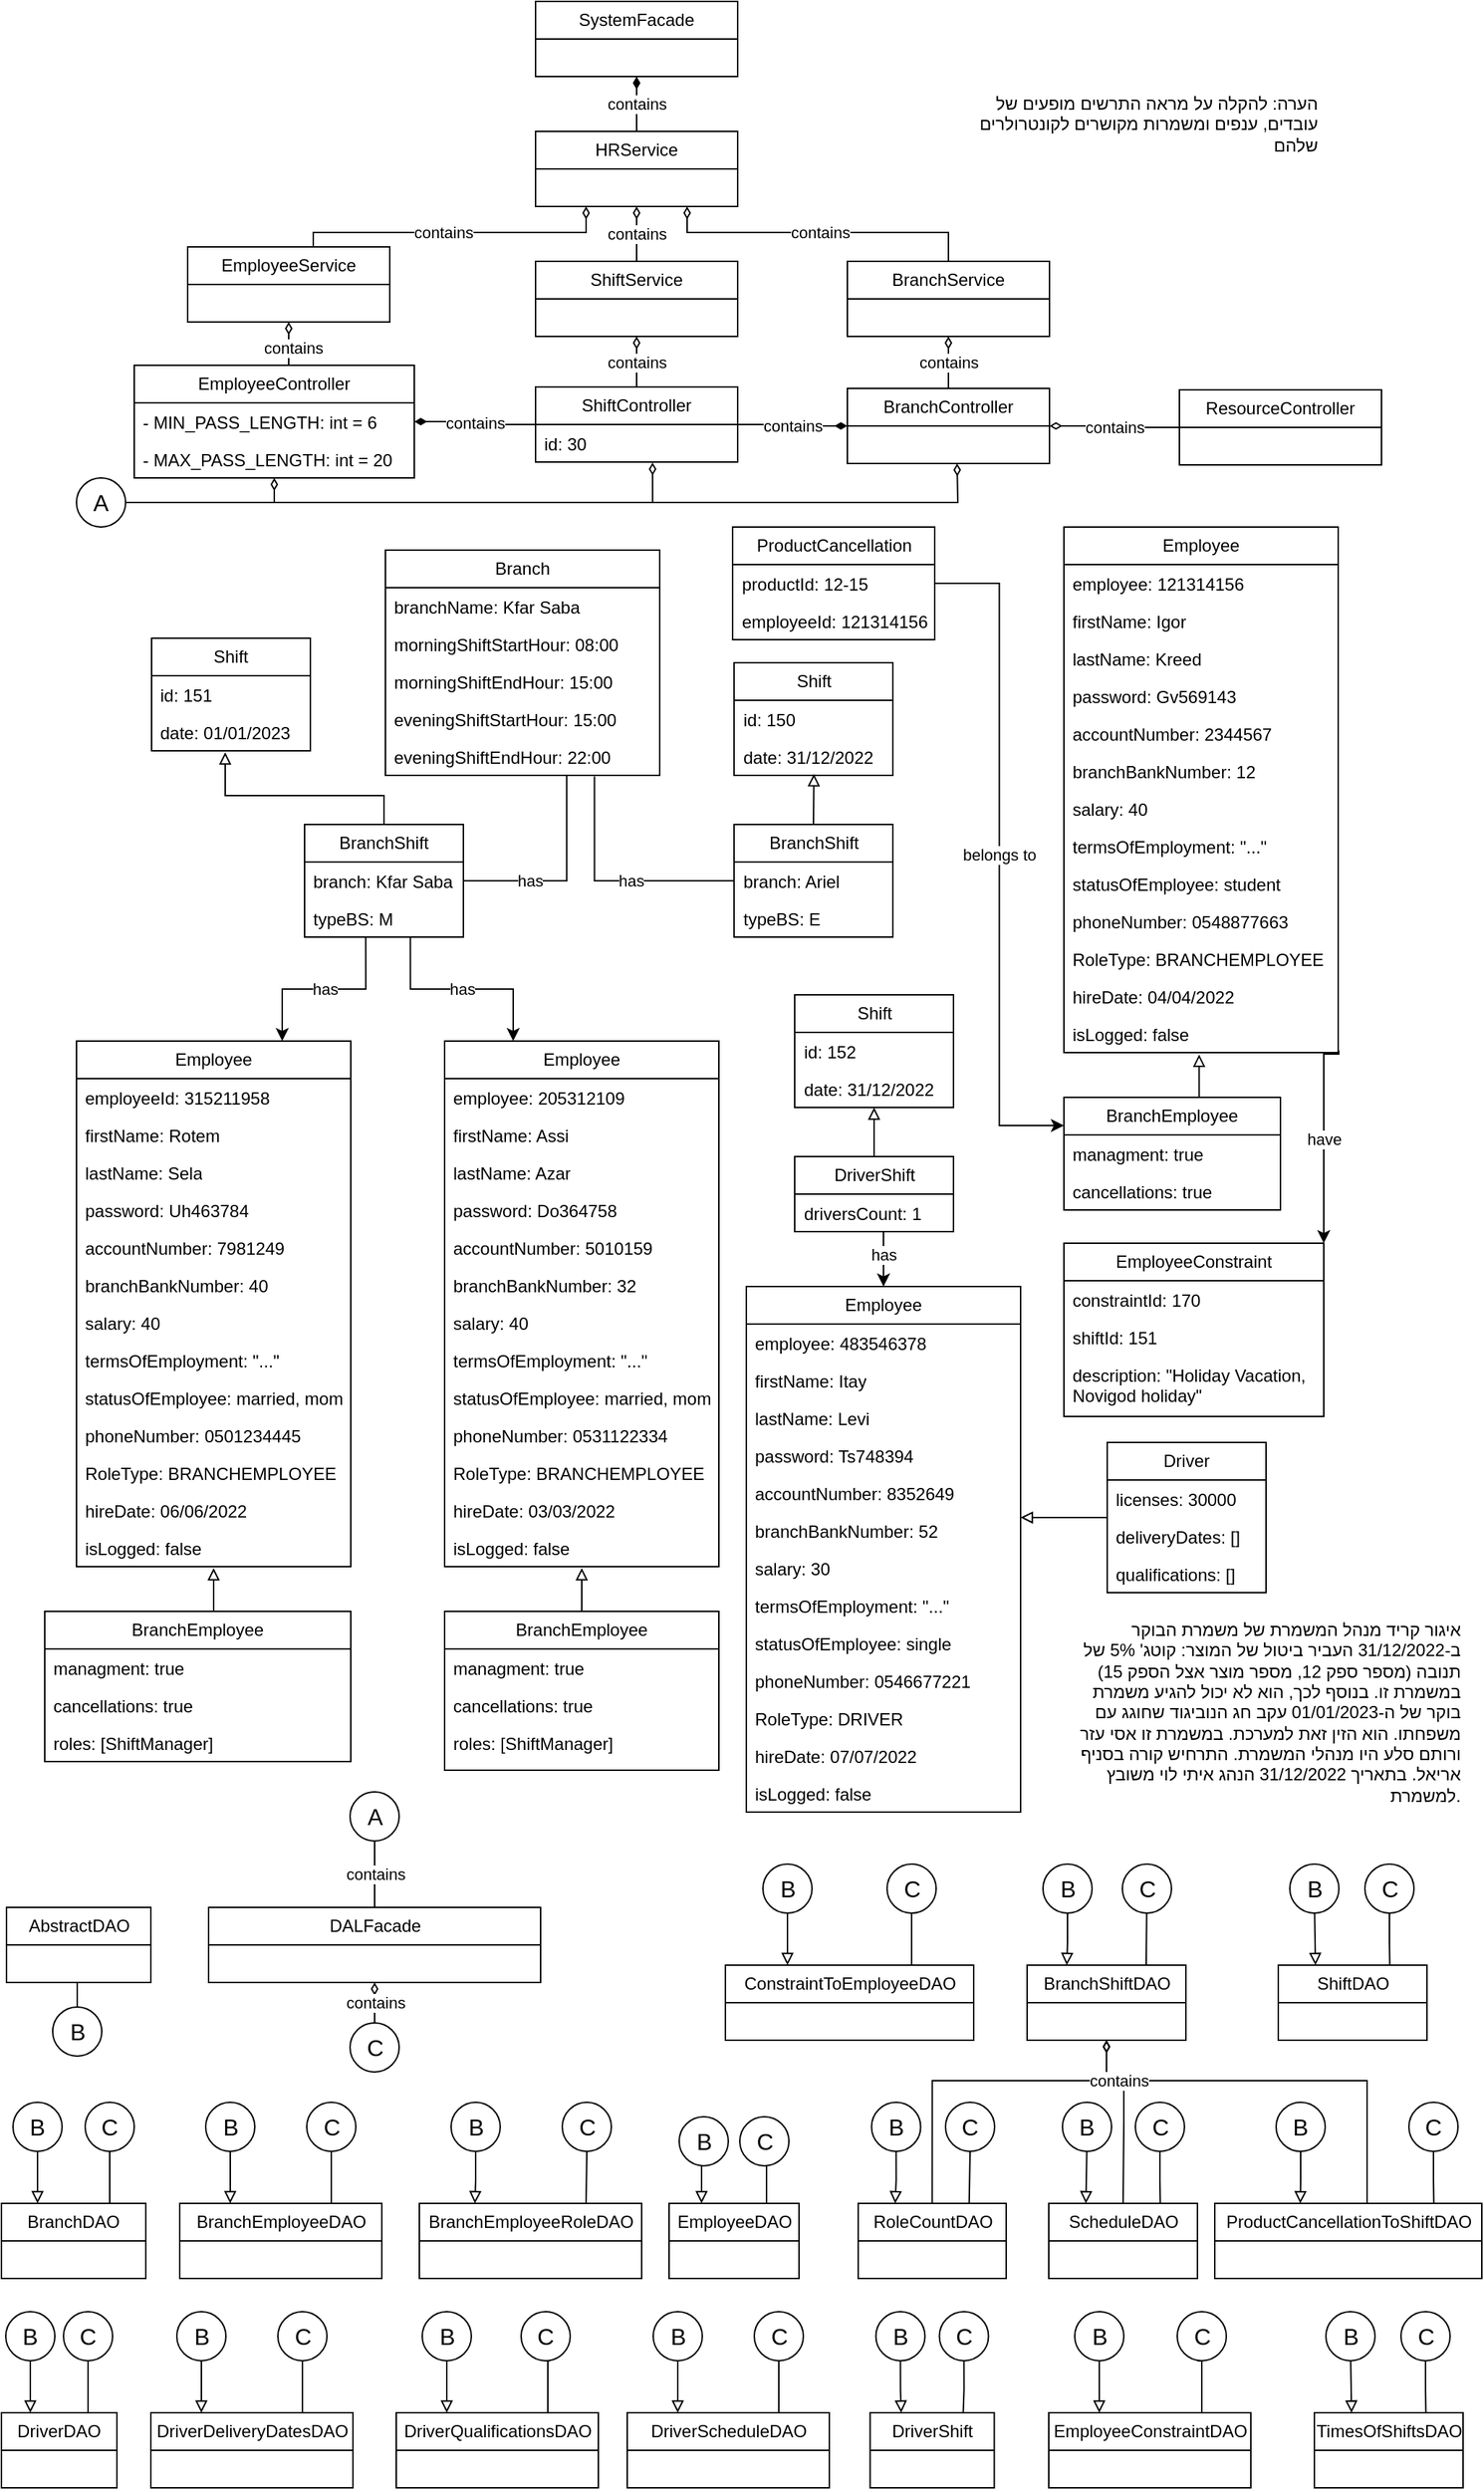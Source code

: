 <mxfile version="20.5.3" type="embed"><diagram name="Page-1" id="QXzb53Gytgvvv2Sk001Y"><mxGraphModel dx="1214" dy="816" grid="1" gridSize="10" guides="1" tooltips="1" connect="1" arrows="1" fold="1" page="1" pageScale="1" pageWidth="1100" pageHeight="1800" math="0" shadow="0"><root><mxCell id="0"/><mxCell id="1" parent="0"/><mxCell id="lGwnbj7zBoOg-LtK1CzN-1" value="contains" style="edgeStyle=orthogonalEdgeStyle;rounded=0;orthogonalLoop=1;jettySize=auto;html=1;exitX=0.5;exitY=1;exitDx=0;exitDy=0;startArrow=diamondThin;startFill=1;endArrow=none;endFill=0;" parent="1" source="lGwnbj7zBoOg-LtK1CzN-2" target="lGwnbj7zBoOg-LtK1CzN-5" edge="1"><mxGeometry relative="1" as="geometry"/></mxCell><mxCell id="lGwnbj7zBoOg-LtK1CzN-2" value="SystemFacade" style="swimlane;fontStyle=0;childLayout=stackLayout;horizontal=1;startSize=26;fillColor=none;horizontalStack=0;resizeParent=1;resizeParentMax=0;resizeLast=0;collapsible=1;marginBottom=0;whiteSpace=wrap;html=1;" parent="1" vertex="1"><mxGeometry x="420" y="20" width="140" height="52" as="geometry"/></mxCell><mxCell id="lGwnbj7zBoOg-LtK1CzN-3" value="contains" style="edgeStyle=orthogonalEdgeStyle;rounded=0;orthogonalLoop=1;jettySize=auto;html=1;exitX=0.5;exitY=0;exitDx=0;exitDy=0;entryX=0.25;entryY=1;entryDx=0;entryDy=0;endArrow=diamondThin;endFill=0;" parent="1" source="lGwnbj7zBoOg-LtK1CzN-4" target="lGwnbj7zBoOg-LtK1CzN-5" edge="1"><mxGeometry relative="1" as="geometry"><Array as="points"><mxPoint x="266" y="180"/><mxPoint x="455" y="180"/></Array></mxGeometry></mxCell><mxCell id="lGwnbj7zBoOg-LtK1CzN-4" value="EmployeeService" style="swimlane;fontStyle=0;childLayout=stackLayout;horizontal=1;startSize=26;fillColor=none;horizontalStack=0;resizeParent=1;resizeParentMax=0;resizeLast=0;collapsible=1;marginBottom=0;whiteSpace=wrap;html=1;" parent="1" vertex="1"><mxGeometry x="179" y="190" width="140" height="52" as="geometry"/></mxCell><mxCell id="lGwnbj7zBoOg-LtK1CzN-5" value="HRService" style="swimlane;fontStyle=0;childLayout=stackLayout;horizontal=1;startSize=26;fillColor=none;horizontalStack=0;resizeParent=1;resizeParentMax=0;resizeLast=0;collapsible=1;marginBottom=0;whiteSpace=wrap;html=1;" parent="1" vertex="1"><mxGeometry x="420" y="110" width="140" height="52" as="geometry"/></mxCell><mxCell id="lGwnbj7zBoOg-LtK1CzN-6" value="contains" style="edgeStyle=orthogonalEdgeStyle;rounded=0;orthogonalLoop=1;jettySize=auto;html=1;exitX=0.5;exitY=0;exitDx=0;exitDy=0;entryX=0.75;entryY=1;entryDx=0;entryDy=0;endArrow=diamondThin;endFill=0;" parent="1" source="lGwnbj7zBoOg-LtK1CzN-7" target="lGwnbj7zBoOg-LtK1CzN-5" edge="1"><mxGeometry relative="1" as="geometry"><Array as="points"><mxPoint x="706" y="180"/><mxPoint x="525" y="180"/></Array></mxGeometry></mxCell><mxCell id="lGwnbj7zBoOg-LtK1CzN-7" value="BranchService" style="swimlane;fontStyle=0;childLayout=stackLayout;horizontal=1;startSize=26;fillColor=none;horizontalStack=0;resizeParent=1;resizeParentMax=0;resizeLast=0;collapsible=1;marginBottom=0;whiteSpace=wrap;html=1;" parent="1" vertex="1"><mxGeometry x="636" y="200" width="140" height="52" as="geometry"/></mxCell><mxCell id="lGwnbj7zBoOg-LtK1CzN-8" value="contains" style="edgeStyle=orthogonalEdgeStyle;rounded=0;orthogonalLoop=1;jettySize=auto;html=1;exitX=0.5;exitY=0;exitDx=0;exitDy=0;entryX=0.5;entryY=1;entryDx=0;entryDy=0;endArrow=diamondThin;endFill=0;" parent="1" source="lGwnbj7zBoOg-LtK1CzN-9" target="lGwnbj7zBoOg-LtK1CzN-4" edge="1"><mxGeometry x="0.1" y="-3" relative="1" as="geometry"><mxPoint as="offset"/></mxGeometry></mxCell><mxCell id="lGwnbj7zBoOg-LtK1CzN-9" value="EmployeeController" style="swimlane;fontStyle=0;childLayout=stackLayout;horizontal=1;startSize=26;fillColor=none;horizontalStack=0;resizeParent=1;resizeParentMax=0;resizeLast=0;collapsible=1;marginBottom=0;whiteSpace=wrap;html=1;" parent="1" vertex="1"><mxGeometry x="142" y="272" width="194" height="78" as="geometry"/></mxCell><mxCell id="lGwnbj7zBoOg-LtK1CzN-10" value="&lt;font style=&quot;font-size: 12px;&quot;&gt;-&amp;nbsp;MIN_PASS_LENGTH: int = 6&lt;/font&gt;" style="text;strokeColor=none;fillColor=none;align=left;verticalAlign=top;spacingLeft=4;spacingRight=4;overflow=hidden;rotatable=0;points=[[0,0.5],[1,0.5]];portConstraint=eastwest;whiteSpace=wrap;html=1;fontSize=12;" parent="lGwnbj7zBoOg-LtK1CzN-9" vertex="1"><mxGeometry y="26" width="194" height="26" as="geometry"/></mxCell><mxCell id="lGwnbj7zBoOg-LtK1CzN-11" value="&lt;font style=&quot;font-size: 12px;&quot;&gt;-&amp;nbsp;MAX_PASS_LENGTH: int = 20&lt;/font&gt;" style="text;strokeColor=none;fillColor=none;align=left;verticalAlign=top;spacingLeft=4;spacingRight=4;overflow=hidden;rotatable=0;points=[[0,0.5],[1,0.5]];portConstraint=eastwest;whiteSpace=wrap;html=1;fontSize=12;" parent="lGwnbj7zBoOg-LtK1CzN-9" vertex="1"><mxGeometry y="52" width="194" height="26" as="geometry"/></mxCell><mxCell id="lGwnbj7zBoOg-LtK1CzN-12" value="contains" style="edgeStyle=orthogonalEdgeStyle;rounded=0;orthogonalLoop=1;jettySize=auto;html=1;exitX=0.5;exitY=0;exitDx=0;exitDy=0;entryX=0.5;entryY=1;entryDx=0;entryDy=0;endArrow=diamondThin;endFill=0;" parent="1" source="lGwnbj7zBoOg-LtK1CzN-13" target="lGwnbj7zBoOg-LtK1CzN-7" edge="1"><mxGeometry relative="1" as="geometry"/></mxCell><mxCell id="lGwnbj7zBoOg-LtK1CzN-13" value="BranchController" style="swimlane;fontStyle=0;childLayout=stackLayout;horizontal=1;startSize=26;fillColor=none;horizontalStack=0;resizeParent=1;resizeParentMax=0;resizeLast=0;collapsible=1;marginBottom=0;whiteSpace=wrap;html=1;" parent="1" vertex="1"><mxGeometry x="636" y="288" width="140" height="52" as="geometry"/></mxCell><mxCell id="lGwnbj7zBoOg-LtK1CzN-14" value="contains" style="edgeStyle=orthogonalEdgeStyle;rounded=0;orthogonalLoop=1;jettySize=auto;html=1;entryX=0.5;entryY=1;entryDx=0;entryDy=0;endArrow=diamondThin;endFill=0;" parent="1" source="lGwnbj7zBoOg-LtK1CzN-17" target="lGwnbj7zBoOg-LtK1CzN-21" edge="1"><mxGeometry relative="1" as="geometry"/></mxCell><mxCell id="lGwnbj7zBoOg-LtK1CzN-15" value="contains" style="edgeStyle=orthogonalEdgeStyle;rounded=0;orthogonalLoop=1;jettySize=auto;html=1;exitX=1;exitY=0.5;exitDx=0;exitDy=0;entryX=0;entryY=0.5;entryDx=0;entryDy=0;endArrow=diamondThin;endFill=1;" parent="1" source="lGwnbj7zBoOg-LtK1CzN-17" target="lGwnbj7zBoOg-LtK1CzN-13" edge="1"><mxGeometry relative="1" as="geometry"/></mxCell><mxCell id="lGwnbj7zBoOg-LtK1CzN-16" value="contains" style="edgeStyle=orthogonalEdgeStyle;rounded=0;orthogonalLoop=1;jettySize=auto;html=1;exitX=0;exitY=0.5;exitDx=0;exitDy=0;entryX=1;entryY=0.5;entryDx=0;entryDy=0;endArrow=diamondThin;endFill=1;" parent="1" source="lGwnbj7zBoOg-LtK1CzN-17" target="lGwnbj7zBoOg-LtK1CzN-9" edge="1"><mxGeometry relative="1" as="geometry"/></mxCell><mxCell id="lGwnbj7zBoOg-LtK1CzN-17" value="ShiftController" style="swimlane;fontStyle=0;childLayout=stackLayout;horizontal=1;startSize=26;fillColor=none;horizontalStack=0;resizeParent=1;resizeParentMax=0;resizeLast=0;collapsible=1;marginBottom=0;whiteSpace=wrap;html=1;" parent="1" vertex="1"><mxGeometry x="420" y="287" width="140" height="52" as="geometry"/></mxCell><mxCell id="lGwnbj7zBoOg-LtK1CzN-18" value="id: 30" style="text;strokeColor=none;fillColor=none;align=left;verticalAlign=top;spacingLeft=4;spacingRight=4;overflow=hidden;rotatable=0;points=[[0,0.5],[1,0.5]];portConstraint=eastwest;whiteSpace=wrap;html=1;" parent="lGwnbj7zBoOg-LtK1CzN-17" vertex="1"><mxGeometry y="26" width="140" height="26" as="geometry"/></mxCell><mxCell id="lGwnbj7zBoOg-LtK1CzN-19" value="הערה: להקלה על מראה התרשים מופעים של עובדים, ענפים ומשמרות מקושרים לקונטרולרים שלהם" style="text;html=1;strokeColor=none;fillColor=none;align=right;verticalAlign=middle;whiteSpace=wrap;rounded=0;" parent="1" vertex="1"><mxGeometry x="709.5" y="90" width="254" height="30" as="geometry"/></mxCell><mxCell id="lGwnbj7zBoOg-LtK1CzN-20" value="contains" style="edgeStyle=orthogonalEdgeStyle;rounded=0;orthogonalLoop=1;jettySize=auto;html=1;exitX=0.5;exitY=0;exitDx=0;exitDy=0;entryX=0.5;entryY=1;entryDx=0;entryDy=0;endArrow=diamondThin;endFill=0;" parent="1" source="lGwnbj7zBoOg-LtK1CzN-21" target="lGwnbj7zBoOg-LtK1CzN-5" edge="1"><mxGeometry relative="1" as="geometry"/></mxCell><mxCell id="lGwnbj7zBoOg-LtK1CzN-21" value="ShiftService" style="swimlane;fontStyle=0;childLayout=stackLayout;horizontal=1;startSize=26;fillColor=none;horizontalStack=0;resizeParent=1;resizeParentMax=0;resizeLast=0;collapsible=1;marginBottom=0;whiteSpace=wrap;html=1;" parent="1" vertex="1"><mxGeometry x="420" y="200" width="140" height="52" as="geometry"/></mxCell><mxCell id="lGwnbj7zBoOg-LtK1CzN-22" style="edgeStyle=orthogonalEdgeStyle;rounded=0;orthogonalLoop=1;jettySize=auto;html=1;exitX=1;exitY=0.5;exitDx=0;exitDy=0;entryX=0.5;entryY=1;entryDx=0;entryDy=0;endArrow=diamondThin;endFill=0;" parent="1" source="lGwnbj7zBoOg-LtK1CzN-25" target="lGwnbj7zBoOg-LtK1CzN-9" edge="1"><mxGeometry relative="1" as="geometry"><Array as="points"><mxPoint x="239" y="367"/></Array></mxGeometry></mxCell><mxCell id="lGwnbj7zBoOg-LtK1CzN-23" style="edgeStyle=orthogonalEdgeStyle;rounded=0;orthogonalLoop=1;jettySize=auto;html=1;exitX=1;exitY=0.5;exitDx=0;exitDy=0;entryX=0.579;entryY=1.013;entryDx=0;entryDy=0;entryPerimeter=0;endArrow=diamondThin;endFill=0;" parent="1" source="lGwnbj7zBoOg-LtK1CzN-25" target="lGwnbj7zBoOg-LtK1CzN-18" edge="1"><mxGeometry relative="1" as="geometry"/></mxCell><mxCell id="lGwnbj7zBoOg-LtK1CzN-24" style="edgeStyle=orthogonalEdgeStyle;rounded=0;orthogonalLoop=1;jettySize=auto;html=1;exitX=1;exitY=0.5;exitDx=0;exitDy=0;endArrow=diamondThin;endFill=0;" parent="1" source="lGwnbj7zBoOg-LtK1CzN-25" edge="1"><mxGeometry relative="1" as="geometry"><mxPoint x="712" y="340" as="targetPoint"/></mxGeometry></mxCell><mxCell id="lGwnbj7zBoOg-LtK1CzN-25" value="A" style="ellipse;whiteSpace=wrap;html=1;aspect=fixed;fontSize=16;" parent="1" vertex="1"><mxGeometry x="102" y="350" width="34" height="34" as="geometry"/></mxCell><mxCell id="lGwnbj7zBoOg-LtK1CzN-26" value="Shift" style="swimlane;fontStyle=0;childLayout=stackLayout;horizontal=1;startSize=26;fillColor=none;horizontalStack=0;resizeParent=1;resizeParentMax=0;resizeLast=0;collapsible=1;marginBottom=0;whiteSpace=wrap;html=1;" parent="1" vertex="1"><mxGeometry x="154" y="461" width="110" height="78" as="geometry"/></mxCell><mxCell id="lGwnbj7zBoOg-LtK1CzN-27" value="id: 151" style="text;strokeColor=none;fillColor=none;align=left;verticalAlign=top;spacingLeft=4;spacingRight=4;overflow=hidden;rotatable=0;points=[[0,0.5],[1,0.5]];portConstraint=eastwest;whiteSpace=wrap;html=1;" parent="lGwnbj7zBoOg-LtK1CzN-26" vertex="1"><mxGeometry y="26" width="110" height="26" as="geometry"/></mxCell><mxCell id="lGwnbj7zBoOg-LtK1CzN-28" value="date: 01/01/2023" style="text;strokeColor=none;fillColor=none;align=left;verticalAlign=top;spacingLeft=4;spacingRight=4;overflow=hidden;rotatable=0;points=[[0,0.5],[1,0.5]];portConstraint=eastwest;whiteSpace=wrap;html=1;" parent="lGwnbj7zBoOg-LtK1CzN-26" vertex="1"><mxGeometry y="52" width="110" height="26" as="geometry"/></mxCell><mxCell id="lGwnbj7zBoOg-LtK1CzN-29" value="BranchShift" style="swimlane;fontStyle=0;childLayout=stackLayout;horizontal=1;startSize=26;fillColor=none;horizontalStack=0;resizeParent=1;resizeParentMax=0;resizeLast=0;collapsible=1;marginBottom=0;whiteSpace=wrap;html=1;" parent="1" vertex="1"><mxGeometry x="260" y="590" width="110" height="78" as="geometry"/></mxCell><mxCell id="lGwnbj7zBoOg-LtK1CzN-30" value="branch: Kfar Saba" style="text;strokeColor=none;fillColor=none;align=left;verticalAlign=top;spacingLeft=4;spacingRight=4;overflow=hidden;rotatable=0;points=[[0,0.5],[1,0.5]];portConstraint=eastwest;whiteSpace=wrap;html=1;" parent="lGwnbj7zBoOg-LtK1CzN-29" vertex="1"><mxGeometry y="26" width="110" height="26" as="geometry"/></mxCell><mxCell id="lGwnbj7zBoOg-LtK1CzN-31" value="typeBS: M" style="text;strokeColor=none;fillColor=none;align=left;verticalAlign=top;spacingLeft=4;spacingRight=4;overflow=hidden;rotatable=0;points=[[0,0.5],[1,0.5]];portConstraint=eastwest;whiteSpace=wrap;html=1;" parent="lGwnbj7zBoOg-LtK1CzN-29" vertex="1"><mxGeometry y="52" width="110" height="26" as="geometry"/></mxCell><mxCell id="lGwnbj7zBoOg-LtK1CzN-32" value="has" style="edgeStyle=orthogonalEdgeStyle;rounded=0;orthogonalLoop=1;jettySize=auto;html=1;exitX=0.75;exitY=0;exitDx=0;exitDy=0;entryX=0.385;entryY=1.013;entryDx=0;entryDy=0;entryPerimeter=0;startArrow=classic;startFill=1;endArrow=none;endFill=0;" parent="1" source="lGwnbj7zBoOg-LtK1CzN-33" target="lGwnbj7zBoOg-LtK1CzN-31" edge="1"><mxGeometry relative="1" as="geometry"/></mxCell><mxCell id="lGwnbj7zBoOg-LtK1CzN-33" value="Employee" style="swimlane;fontStyle=0;childLayout=stackLayout;horizontal=1;startSize=26;fillColor=none;horizontalStack=0;resizeParent=1;resizeParentMax=0;resizeLast=0;collapsible=1;marginBottom=0;whiteSpace=wrap;html=1;" parent="1" vertex="1"><mxGeometry x="102" y="740" width="190" height="364" as="geometry"/></mxCell><mxCell id="lGwnbj7zBoOg-LtK1CzN-34" value="employeeId: 315211958" style="text;strokeColor=none;fillColor=none;align=left;verticalAlign=top;spacingLeft=4;spacingRight=4;overflow=hidden;rotatable=0;points=[[0,0.5],[1,0.5]];portConstraint=eastwest;whiteSpace=wrap;html=1;" parent="lGwnbj7zBoOg-LtK1CzN-33" vertex="1"><mxGeometry y="26" width="190" height="26" as="geometry"/></mxCell><mxCell id="lGwnbj7zBoOg-LtK1CzN-35" value="firstName: Rotem" style="text;strokeColor=none;fillColor=none;align=left;verticalAlign=top;spacingLeft=4;spacingRight=4;overflow=hidden;rotatable=0;points=[[0,0.5],[1,0.5]];portConstraint=eastwest;whiteSpace=wrap;html=1;" parent="lGwnbj7zBoOg-LtK1CzN-33" vertex="1"><mxGeometry y="52" width="190" height="26" as="geometry"/></mxCell><mxCell id="lGwnbj7zBoOg-LtK1CzN-36" value="lastName: Sela" style="text;strokeColor=none;fillColor=none;align=left;verticalAlign=top;spacingLeft=4;spacingRight=4;overflow=hidden;rotatable=0;points=[[0,0.5],[1,0.5]];portConstraint=eastwest;whiteSpace=wrap;html=1;" parent="lGwnbj7zBoOg-LtK1CzN-33" vertex="1"><mxGeometry y="78" width="190" height="26" as="geometry"/></mxCell><mxCell id="lGwnbj7zBoOg-LtK1CzN-37" value="password: Uh463784" style="text;strokeColor=none;fillColor=none;align=left;verticalAlign=top;spacingLeft=4;spacingRight=4;overflow=hidden;rotatable=0;points=[[0,0.5],[1,0.5]];portConstraint=eastwest;whiteSpace=wrap;html=1;" parent="lGwnbj7zBoOg-LtK1CzN-33" vertex="1"><mxGeometry y="104" width="190" height="26" as="geometry"/></mxCell><mxCell id="lGwnbj7zBoOg-LtK1CzN-38" value="accountNumber: 7981249" style="text;strokeColor=none;fillColor=none;align=left;verticalAlign=top;spacingLeft=4;spacingRight=4;overflow=hidden;rotatable=0;points=[[0,0.5],[1,0.5]];portConstraint=eastwest;whiteSpace=wrap;html=1;" parent="lGwnbj7zBoOg-LtK1CzN-33" vertex="1"><mxGeometry y="130" width="190" height="26" as="geometry"/></mxCell><mxCell id="lGwnbj7zBoOg-LtK1CzN-39" value="branchBankNumber: 40" style="text;strokeColor=none;fillColor=none;align=left;verticalAlign=top;spacingLeft=4;spacingRight=4;overflow=hidden;rotatable=0;points=[[0,0.5],[1,0.5]];portConstraint=eastwest;whiteSpace=wrap;html=1;" parent="lGwnbj7zBoOg-LtK1CzN-33" vertex="1"><mxGeometry y="156" width="190" height="26" as="geometry"/></mxCell><mxCell id="lGwnbj7zBoOg-LtK1CzN-40" value="salary: 40" style="text;strokeColor=none;fillColor=none;align=left;verticalAlign=top;spacingLeft=4;spacingRight=4;overflow=hidden;rotatable=0;points=[[0,0.5],[1,0.5]];portConstraint=eastwest;whiteSpace=wrap;html=1;" parent="lGwnbj7zBoOg-LtK1CzN-33" vertex="1"><mxGeometry y="182" width="190" height="26" as="geometry"/></mxCell><mxCell id="lGwnbj7zBoOg-LtK1CzN-41" value="termsOfEmployment: &quot;...&quot;" style="text;strokeColor=none;fillColor=none;align=left;verticalAlign=top;spacingLeft=4;spacingRight=4;overflow=hidden;rotatable=0;points=[[0,0.5],[1,0.5]];portConstraint=eastwest;whiteSpace=wrap;html=1;" parent="lGwnbj7zBoOg-LtK1CzN-33" vertex="1"><mxGeometry y="208" width="190" height="26" as="geometry"/></mxCell><mxCell id="lGwnbj7zBoOg-LtK1CzN-42" value="statusOfEmployee: married, mom" style="text;strokeColor=none;fillColor=none;align=left;verticalAlign=top;spacingLeft=4;spacingRight=4;overflow=hidden;rotatable=0;points=[[0,0.5],[1,0.5]];portConstraint=eastwest;whiteSpace=wrap;html=1;" parent="lGwnbj7zBoOg-LtK1CzN-33" vertex="1"><mxGeometry y="234" width="190" height="26" as="geometry"/></mxCell><mxCell id="lGwnbj7zBoOg-LtK1CzN-43" value="phoneNumber: 0501234445" style="text;strokeColor=none;fillColor=none;align=left;verticalAlign=top;spacingLeft=4;spacingRight=4;overflow=hidden;rotatable=0;points=[[0,0.5],[1,0.5]];portConstraint=eastwest;whiteSpace=wrap;html=1;" parent="lGwnbj7zBoOg-LtK1CzN-33" vertex="1"><mxGeometry y="260" width="190" height="26" as="geometry"/></mxCell><mxCell id="lGwnbj7zBoOg-LtK1CzN-44" value="RoleType: BRANCHEMPLOYEE" style="text;strokeColor=none;fillColor=none;align=left;verticalAlign=top;spacingLeft=4;spacingRight=4;overflow=hidden;rotatable=0;points=[[0,0.5],[1,0.5]];portConstraint=eastwest;whiteSpace=wrap;html=1;" parent="lGwnbj7zBoOg-LtK1CzN-33" vertex="1"><mxGeometry y="286" width="190" height="26" as="geometry"/></mxCell><mxCell id="lGwnbj7zBoOg-LtK1CzN-45" value="hireDate: 06/06/2022" style="text;strokeColor=none;fillColor=none;align=left;verticalAlign=top;spacingLeft=4;spacingRight=4;overflow=hidden;rotatable=0;points=[[0,0.5],[1,0.5]];portConstraint=eastwest;whiteSpace=wrap;html=1;" parent="lGwnbj7zBoOg-LtK1CzN-33" vertex="1"><mxGeometry y="312" width="190" height="26" as="geometry"/></mxCell><mxCell id="lGwnbj7zBoOg-LtK1CzN-46" value="isLogged: false" style="text;strokeColor=none;fillColor=none;align=left;verticalAlign=top;spacingLeft=4;spacingRight=4;overflow=hidden;rotatable=0;points=[[0,0.5],[1,0.5]];portConstraint=eastwest;whiteSpace=wrap;html=1;" parent="lGwnbj7zBoOg-LtK1CzN-33" vertex="1"><mxGeometry y="338" width="190" height="26" as="geometry"/></mxCell><mxCell id="lGwnbj7zBoOg-LtK1CzN-222" value="has" style="edgeStyle=orthogonalEdgeStyle;rounded=0;orthogonalLoop=1;jettySize=auto;html=1;exitX=0.25;exitY=0;exitDx=0;exitDy=0;entryX=0.666;entryY=0.991;entryDx=0;entryDy=0;entryPerimeter=0;startArrow=classic;startFill=1;endArrow=none;endFill=0;" parent="1" source="lGwnbj7zBoOg-LtK1CzN-47" target="lGwnbj7zBoOg-LtK1CzN-31" edge="1"><mxGeometry relative="1" as="geometry"/></mxCell><mxCell id="lGwnbj7zBoOg-LtK1CzN-47" value="Employee" style="swimlane;fontStyle=0;childLayout=stackLayout;horizontal=1;startSize=26;fillColor=none;horizontalStack=0;resizeParent=1;resizeParentMax=0;resizeLast=0;collapsible=1;marginBottom=0;whiteSpace=wrap;html=1;" parent="1" vertex="1"><mxGeometry x="357" y="740" width="190" height="364" as="geometry"/></mxCell><mxCell id="lGwnbj7zBoOg-LtK1CzN-48" value="employee: 205312109" style="text;strokeColor=none;fillColor=none;align=left;verticalAlign=top;spacingLeft=4;spacingRight=4;overflow=hidden;rotatable=0;points=[[0,0.5],[1,0.5]];portConstraint=eastwest;whiteSpace=wrap;html=1;" parent="lGwnbj7zBoOg-LtK1CzN-47" vertex="1"><mxGeometry y="26" width="190" height="26" as="geometry"/></mxCell><mxCell id="lGwnbj7zBoOg-LtK1CzN-49" value="firstName: Assi" style="text;strokeColor=none;fillColor=none;align=left;verticalAlign=top;spacingLeft=4;spacingRight=4;overflow=hidden;rotatable=0;points=[[0,0.5],[1,0.5]];portConstraint=eastwest;whiteSpace=wrap;html=1;" parent="lGwnbj7zBoOg-LtK1CzN-47" vertex="1"><mxGeometry y="52" width="190" height="26" as="geometry"/></mxCell><mxCell id="lGwnbj7zBoOg-LtK1CzN-50" value="lastName: Azar" style="text;strokeColor=none;fillColor=none;align=left;verticalAlign=top;spacingLeft=4;spacingRight=4;overflow=hidden;rotatable=0;points=[[0,0.5],[1,0.5]];portConstraint=eastwest;whiteSpace=wrap;html=1;" parent="lGwnbj7zBoOg-LtK1CzN-47" vertex="1"><mxGeometry y="78" width="190" height="26" as="geometry"/></mxCell><mxCell id="lGwnbj7zBoOg-LtK1CzN-51" value="password: Do364758" style="text;strokeColor=none;fillColor=none;align=left;verticalAlign=top;spacingLeft=4;spacingRight=4;overflow=hidden;rotatable=0;points=[[0,0.5],[1,0.5]];portConstraint=eastwest;whiteSpace=wrap;html=1;" parent="lGwnbj7zBoOg-LtK1CzN-47" vertex="1"><mxGeometry y="104" width="190" height="26" as="geometry"/></mxCell><mxCell id="lGwnbj7zBoOg-LtK1CzN-52" value="accountNumber: 5010159" style="text;strokeColor=none;fillColor=none;align=left;verticalAlign=top;spacingLeft=4;spacingRight=4;overflow=hidden;rotatable=0;points=[[0,0.5],[1,0.5]];portConstraint=eastwest;whiteSpace=wrap;html=1;" parent="lGwnbj7zBoOg-LtK1CzN-47" vertex="1"><mxGeometry y="130" width="190" height="26" as="geometry"/></mxCell><mxCell id="lGwnbj7zBoOg-LtK1CzN-53" value="branchBankNumber: 32" style="text;strokeColor=none;fillColor=none;align=left;verticalAlign=top;spacingLeft=4;spacingRight=4;overflow=hidden;rotatable=0;points=[[0,0.5],[1,0.5]];portConstraint=eastwest;whiteSpace=wrap;html=1;" parent="lGwnbj7zBoOg-LtK1CzN-47" vertex="1"><mxGeometry y="156" width="190" height="26" as="geometry"/></mxCell><mxCell id="lGwnbj7zBoOg-LtK1CzN-54" value="salary: 40" style="text;strokeColor=none;fillColor=none;align=left;verticalAlign=top;spacingLeft=4;spacingRight=4;overflow=hidden;rotatable=0;points=[[0,0.5],[1,0.5]];portConstraint=eastwest;whiteSpace=wrap;html=1;" parent="lGwnbj7zBoOg-LtK1CzN-47" vertex="1"><mxGeometry y="182" width="190" height="26" as="geometry"/></mxCell><mxCell id="lGwnbj7zBoOg-LtK1CzN-55" value="termsOfEmployment: &quot;...&quot;" style="text;strokeColor=none;fillColor=none;align=left;verticalAlign=top;spacingLeft=4;spacingRight=4;overflow=hidden;rotatable=0;points=[[0,0.5],[1,0.5]];portConstraint=eastwest;whiteSpace=wrap;html=1;" parent="lGwnbj7zBoOg-LtK1CzN-47" vertex="1"><mxGeometry y="208" width="190" height="26" as="geometry"/></mxCell><mxCell id="lGwnbj7zBoOg-LtK1CzN-56" value="statusOfEmployee: married, mom" style="text;strokeColor=none;fillColor=none;align=left;verticalAlign=top;spacingLeft=4;spacingRight=4;overflow=hidden;rotatable=0;points=[[0,0.5],[1,0.5]];portConstraint=eastwest;whiteSpace=wrap;html=1;" parent="lGwnbj7zBoOg-LtK1CzN-47" vertex="1"><mxGeometry y="234" width="190" height="26" as="geometry"/></mxCell><mxCell id="lGwnbj7zBoOg-LtK1CzN-57" value="phoneNumber:&amp;nbsp;0531122334" style="text;strokeColor=none;fillColor=none;align=left;verticalAlign=top;spacingLeft=4;spacingRight=4;overflow=hidden;rotatable=0;points=[[0,0.5],[1,0.5]];portConstraint=eastwest;whiteSpace=wrap;html=1;" parent="lGwnbj7zBoOg-LtK1CzN-47" vertex="1"><mxGeometry y="260" width="190" height="26" as="geometry"/></mxCell><mxCell id="lGwnbj7zBoOg-LtK1CzN-58" value="RoleType: BRANCHEMPLOYEE" style="text;strokeColor=none;fillColor=none;align=left;verticalAlign=top;spacingLeft=4;spacingRight=4;overflow=hidden;rotatable=0;points=[[0,0.5],[1,0.5]];portConstraint=eastwest;whiteSpace=wrap;html=1;" parent="lGwnbj7zBoOg-LtK1CzN-47" vertex="1"><mxGeometry y="286" width="190" height="26" as="geometry"/></mxCell><mxCell id="lGwnbj7zBoOg-LtK1CzN-59" value="hireDate: 03/03/2022" style="text;strokeColor=none;fillColor=none;align=left;verticalAlign=top;spacingLeft=4;spacingRight=4;overflow=hidden;rotatable=0;points=[[0,0.5],[1,0.5]];portConstraint=eastwest;whiteSpace=wrap;html=1;" parent="lGwnbj7zBoOg-LtK1CzN-47" vertex="1"><mxGeometry y="312" width="190" height="26" as="geometry"/></mxCell><mxCell id="lGwnbj7zBoOg-LtK1CzN-60" value="isLogged: false" style="text;strokeColor=none;fillColor=none;align=left;verticalAlign=top;spacingLeft=4;spacingRight=4;overflow=hidden;rotatable=0;points=[[0,0.5],[1,0.5]];portConstraint=eastwest;whiteSpace=wrap;html=1;" parent="lGwnbj7zBoOg-LtK1CzN-47" vertex="1"><mxGeometry y="338" width="190" height="26" as="geometry"/></mxCell><mxCell id="lGwnbj7zBoOg-LtK1CzN-61" value="have" style="edgeStyle=orthogonalEdgeStyle;rounded=0;orthogonalLoop=1;jettySize=auto;html=1;exitX=1.002;exitY=0.946;exitDx=0;exitDy=0;exitPerimeter=0;entryX=1;entryY=0;entryDx=0;entryDy=0;" parent="1" source="lGwnbj7zBoOg-LtK1CzN-75" target="lGwnbj7zBoOg-LtK1CzN-83" edge="1"><mxGeometry relative="1" as="geometry"><Array as="points"><mxPoint x="976" y="749"/><mxPoint x="966" y="749"/></Array></mxGeometry></mxCell><mxCell id="lGwnbj7zBoOg-LtK1CzN-62" value="Employee" style="swimlane;fontStyle=0;childLayout=stackLayout;horizontal=1;startSize=26;fillColor=none;horizontalStack=0;resizeParent=1;resizeParentMax=0;resizeLast=0;collapsible=1;marginBottom=0;whiteSpace=wrap;html=1;" parent="1" vertex="1"><mxGeometry x="786" y="384" width="190" height="364" as="geometry"/></mxCell><mxCell id="lGwnbj7zBoOg-LtK1CzN-63" value="employee: 121314156" style="text;strokeColor=none;fillColor=none;align=left;verticalAlign=top;spacingLeft=4;spacingRight=4;overflow=hidden;rotatable=0;points=[[0,0.5],[1,0.5]];portConstraint=eastwest;whiteSpace=wrap;html=1;" parent="lGwnbj7zBoOg-LtK1CzN-62" vertex="1"><mxGeometry y="26" width="190" height="26" as="geometry"/></mxCell><mxCell id="lGwnbj7zBoOg-LtK1CzN-64" value="firstName: Igor" style="text;strokeColor=none;fillColor=none;align=left;verticalAlign=top;spacingLeft=4;spacingRight=4;overflow=hidden;rotatable=0;points=[[0,0.5],[1,0.5]];portConstraint=eastwest;whiteSpace=wrap;html=1;" parent="lGwnbj7zBoOg-LtK1CzN-62" vertex="1"><mxGeometry y="52" width="190" height="26" as="geometry"/></mxCell><mxCell id="lGwnbj7zBoOg-LtK1CzN-65" value="lastName: Kreed" style="text;strokeColor=none;fillColor=none;align=left;verticalAlign=top;spacingLeft=4;spacingRight=4;overflow=hidden;rotatable=0;points=[[0,0.5],[1,0.5]];portConstraint=eastwest;whiteSpace=wrap;html=1;" parent="lGwnbj7zBoOg-LtK1CzN-62" vertex="1"><mxGeometry y="78" width="190" height="26" as="geometry"/></mxCell><mxCell id="lGwnbj7zBoOg-LtK1CzN-66" value="password: Gv569143" style="text;strokeColor=none;fillColor=none;align=left;verticalAlign=top;spacingLeft=4;spacingRight=4;overflow=hidden;rotatable=0;points=[[0,0.5],[1,0.5]];portConstraint=eastwest;whiteSpace=wrap;html=1;" parent="lGwnbj7zBoOg-LtK1CzN-62" vertex="1"><mxGeometry y="104" width="190" height="26" as="geometry"/></mxCell><mxCell id="lGwnbj7zBoOg-LtK1CzN-67" value="accountNumber: 2344567" style="text;strokeColor=none;fillColor=none;align=left;verticalAlign=top;spacingLeft=4;spacingRight=4;overflow=hidden;rotatable=0;points=[[0,0.5],[1,0.5]];portConstraint=eastwest;whiteSpace=wrap;html=1;" parent="lGwnbj7zBoOg-LtK1CzN-62" vertex="1"><mxGeometry y="130" width="190" height="26" as="geometry"/></mxCell><mxCell id="lGwnbj7zBoOg-LtK1CzN-68" value="branchBankNumber: 12" style="text;strokeColor=none;fillColor=none;align=left;verticalAlign=top;spacingLeft=4;spacingRight=4;overflow=hidden;rotatable=0;points=[[0,0.5],[1,0.5]];portConstraint=eastwest;whiteSpace=wrap;html=1;" parent="lGwnbj7zBoOg-LtK1CzN-62" vertex="1"><mxGeometry y="156" width="190" height="26" as="geometry"/></mxCell><mxCell id="lGwnbj7zBoOg-LtK1CzN-69" value="salary: 40" style="text;strokeColor=none;fillColor=none;align=left;verticalAlign=top;spacingLeft=4;spacingRight=4;overflow=hidden;rotatable=0;points=[[0,0.5],[1,0.5]];portConstraint=eastwest;whiteSpace=wrap;html=1;" parent="lGwnbj7zBoOg-LtK1CzN-62" vertex="1"><mxGeometry y="182" width="190" height="26" as="geometry"/></mxCell><mxCell id="lGwnbj7zBoOg-LtK1CzN-70" value="termsOfEmployment: &quot;...&quot;" style="text;strokeColor=none;fillColor=none;align=left;verticalAlign=top;spacingLeft=4;spacingRight=4;overflow=hidden;rotatable=0;points=[[0,0.5],[1,0.5]];portConstraint=eastwest;whiteSpace=wrap;html=1;" parent="lGwnbj7zBoOg-LtK1CzN-62" vertex="1"><mxGeometry y="208" width="190" height="26" as="geometry"/></mxCell><mxCell id="lGwnbj7zBoOg-LtK1CzN-71" value="statusOfEmployee: student" style="text;strokeColor=none;fillColor=none;align=left;verticalAlign=top;spacingLeft=4;spacingRight=4;overflow=hidden;rotatable=0;points=[[0,0.5],[1,0.5]];portConstraint=eastwest;whiteSpace=wrap;html=1;" parent="lGwnbj7zBoOg-LtK1CzN-62" vertex="1"><mxGeometry y="234" width="190" height="26" as="geometry"/></mxCell><mxCell id="lGwnbj7zBoOg-LtK1CzN-72" value="phoneNumber: 0548877663" style="text;strokeColor=none;fillColor=none;align=left;verticalAlign=top;spacingLeft=4;spacingRight=4;overflow=hidden;rotatable=0;points=[[0,0.5],[1,0.5]];portConstraint=eastwest;whiteSpace=wrap;html=1;" parent="lGwnbj7zBoOg-LtK1CzN-62" vertex="1"><mxGeometry y="260" width="190" height="26" as="geometry"/></mxCell><mxCell id="lGwnbj7zBoOg-LtK1CzN-73" value="RoleType: BRANCHEMPLOYEE" style="text;strokeColor=none;fillColor=none;align=left;verticalAlign=top;spacingLeft=4;spacingRight=4;overflow=hidden;rotatable=0;points=[[0,0.5],[1,0.5]];portConstraint=eastwest;whiteSpace=wrap;html=1;" parent="lGwnbj7zBoOg-LtK1CzN-62" vertex="1"><mxGeometry y="286" width="190" height="26" as="geometry"/></mxCell><mxCell id="lGwnbj7zBoOg-LtK1CzN-74" value="hireDate: 04/04/2022" style="text;strokeColor=none;fillColor=none;align=left;verticalAlign=top;spacingLeft=4;spacingRight=4;overflow=hidden;rotatable=0;points=[[0,0.5],[1,0.5]];portConstraint=eastwest;whiteSpace=wrap;html=1;" parent="lGwnbj7zBoOg-LtK1CzN-62" vertex="1"><mxGeometry y="312" width="190" height="26" as="geometry"/></mxCell><mxCell id="lGwnbj7zBoOg-LtK1CzN-75" value="isLogged: false" style="text;strokeColor=none;fillColor=none;align=left;verticalAlign=top;spacingLeft=4;spacingRight=4;overflow=hidden;rotatable=0;points=[[0,0.5],[1,0.5]];portConstraint=eastwest;whiteSpace=wrap;html=1;" parent="lGwnbj7zBoOg-LtK1CzN-62" vertex="1"><mxGeometry y="338" width="190" height="26" as="geometry"/></mxCell><mxCell id="lGwnbj7zBoOg-LtK1CzN-77" value="Branch" style="swimlane;fontStyle=0;childLayout=stackLayout;horizontal=1;startSize=26;fillColor=none;horizontalStack=0;resizeParent=1;resizeParentMax=0;resizeLast=0;collapsible=1;marginBottom=0;whiteSpace=wrap;html=1;" parent="1" vertex="1"><mxGeometry x="316" y="400" width="190" height="156" as="geometry"/></mxCell><mxCell id="lGwnbj7zBoOg-LtK1CzN-78" value="branchName: Kfar Saba" style="text;strokeColor=none;fillColor=none;align=left;verticalAlign=top;spacingLeft=4;spacingRight=4;overflow=hidden;rotatable=0;points=[[0,0.5],[1,0.5]];portConstraint=eastwest;whiteSpace=wrap;html=1;" parent="lGwnbj7zBoOg-LtK1CzN-77" vertex="1"><mxGeometry y="26" width="190" height="26" as="geometry"/></mxCell><mxCell id="lGwnbj7zBoOg-LtK1CzN-79" value="morningShiftStartHour: 08:00" style="text;strokeColor=none;fillColor=none;align=left;verticalAlign=top;spacingLeft=4;spacingRight=4;overflow=hidden;rotatable=0;points=[[0,0.5],[1,0.5]];portConstraint=eastwest;whiteSpace=wrap;html=1;" parent="lGwnbj7zBoOg-LtK1CzN-77" vertex="1"><mxGeometry y="52" width="190" height="26" as="geometry"/></mxCell><mxCell id="lGwnbj7zBoOg-LtK1CzN-80" value="morningShiftEndHour: 15:00" style="text;strokeColor=none;fillColor=none;align=left;verticalAlign=top;spacingLeft=4;spacingRight=4;overflow=hidden;rotatable=0;points=[[0,0.5],[1,0.5]];portConstraint=eastwest;whiteSpace=wrap;html=1;" parent="lGwnbj7zBoOg-LtK1CzN-77" vertex="1"><mxGeometry y="78" width="190" height="26" as="geometry"/></mxCell><mxCell id="lGwnbj7zBoOg-LtK1CzN-81" value="eveningShiftStartHour: 15:00" style="text;strokeColor=none;fillColor=none;align=left;verticalAlign=top;spacingLeft=4;spacingRight=4;overflow=hidden;rotatable=0;points=[[0,0.5],[1,0.5]];portConstraint=eastwest;whiteSpace=wrap;html=1;" parent="lGwnbj7zBoOg-LtK1CzN-77" vertex="1"><mxGeometry y="104" width="190" height="26" as="geometry"/></mxCell><mxCell id="lGwnbj7zBoOg-LtK1CzN-82" value="eveningShiftEndHour: 22:00" style="text;strokeColor=none;fillColor=none;align=left;verticalAlign=top;spacingLeft=4;spacingRight=4;overflow=hidden;rotatable=0;points=[[0,0.5],[1,0.5]];portConstraint=eastwest;whiteSpace=wrap;html=1;" parent="lGwnbj7zBoOg-LtK1CzN-77" vertex="1"><mxGeometry y="130" width="190" height="26" as="geometry"/></mxCell><mxCell id="lGwnbj7zBoOg-LtK1CzN-83" value="EmployeeConstraint" style="swimlane;fontStyle=0;childLayout=stackLayout;horizontal=1;startSize=26;fillColor=none;horizontalStack=0;resizeParent=1;resizeParentMax=0;resizeLast=0;collapsible=1;marginBottom=0;whiteSpace=wrap;html=1;" parent="1" vertex="1"><mxGeometry x="786" y="880" width="180" height="120" as="geometry"/></mxCell><mxCell id="lGwnbj7zBoOg-LtK1CzN-84" value="constraintId: 170" style="text;strokeColor=none;fillColor=none;align=left;verticalAlign=top;spacingLeft=4;spacingRight=4;overflow=hidden;rotatable=0;points=[[0,0.5],[1,0.5]];portConstraint=eastwest;whiteSpace=wrap;html=1;" parent="lGwnbj7zBoOg-LtK1CzN-83" vertex="1"><mxGeometry y="26" width="180" height="26" as="geometry"/></mxCell><mxCell id="lGwnbj7zBoOg-LtK1CzN-85" value="shiftId: 151" style="text;strokeColor=none;fillColor=none;align=left;verticalAlign=top;spacingLeft=4;spacingRight=4;overflow=hidden;rotatable=0;points=[[0,0.5],[1,0.5]];portConstraint=eastwest;whiteSpace=wrap;html=1;" parent="lGwnbj7zBoOg-LtK1CzN-83" vertex="1"><mxGeometry y="52" width="180" height="26" as="geometry"/></mxCell><mxCell id="lGwnbj7zBoOg-LtK1CzN-86" value="description: &quot;Holiday Vacation, Novigod holiday&quot;" style="text;strokeColor=none;fillColor=none;align=left;verticalAlign=top;spacingLeft=4;spacingRight=4;overflow=hidden;rotatable=0;points=[[0,0.5],[1,0.5]];portConstraint=eastwest;whiteSpace=wrap;html=1;" parent="lGwnbj7zBoOg-LtK1CzN-83" vertex="1"><mxGeometry y="78" width="180" height="42" as="geometry"/></mxCell><mxCell id="lGwnbj7zBoOg-LtK1CzN-87" value="contains" style="edgeStyle=orthogonalEdgeStyle;rounded=0;orthogonalLoop=1;jettySize=auto;html=1;exitX=0;exitY=0.5;exitDx=0;exitDy=0;entryX=1;entryY=0.5;entryDx=0;entryDy=0;endArrow=diamondThin;endFill=0;" parent="1" source="lGwnbj7zBoOg-LtK1CzN-88" target="lGwnbj7zBoOg-LtK1CzN-13" edge="1"><mxGeometry relative="1" as="geometry"/></mxCell><mxCell id="lGwnbj7zBoOg-LtK1CzN-88" value="ResourceController" style="swimlane;fontStyle=0;childLayout=stackLayout;horizontal=1;startSize=26;fillColor=none;horizontalStack=0;resizeParent=1;resizeParentMax=0;resizeLast=0;collapsible=1;marginBottom=0;whiteSpace=wrap;html=1;" parent="1" vertex="1"><mxGeometry x="866" y="289" width="140" height="52" as="geometry"/></mxCell><mxCell id="lGwnbj7zBoOg-LtK1CzN-89" style="edgeStyle=orthogonalEdgeStyle;rounded=0;orthogonalLoop=1;jettySize=auto;html=1;endArrow=block;endFill=0;exitX=0.5;exitY=0;exitDx=0;exitDy=0;" parent="1" source="lGwnbj7zBoOg-LtK1CzN-29" edge="1"><mxGeometry relative="1" as="geometry"><mxPoint x="376" y="629" as="sourcePoint"/><mxPoint x="205" y="540" as="targetPoint"/><Array as="points"><mxPoint x="315" y="570"/><mxPoint x="205" y="570"/></Array></mxGeometry></mxCell><mxCell id="lGwnbj7zBoOg-LtK1CzN-90" style="edgeStyle=orthogonalEdgeStyle;rounded=0;orthogonalLoop=1;jettySize=auto;html=1;exitX=0.5;exitY=0;exitDx=0;exitDy=0;entryX=0.5;entryY=1.038;entryDx=0;entryDy=0;entryPerimeter=0;endArrow=block;endFill=0;" parent="1" source="lGwnbj7zBoOg-LtK1CzN-91" target="lGwnbj7zBoOg-LtK1CzN-46" edge="1"><mxGeometry relative="1" as="geometry"/></mxCell><mxCell id="lGwnbj7zBoOg-LtK1CzN-91" value="BranchEmployee" style="swimlane;fontStyle=0;childLayout=stackLayout;horizontal=1;startSize=26;fillColor=none;horizontalStack=0;resizeParent=1;resizeParentMax=0;resizeLast=0;collapsible=1;marginBottom=0;whiteSpace=wrap;html=1;" parent="1" vertex="1"><mxGeometry x="80" y="1135" width="212" height="104" as="geometry"/></mxCell><mxCell id="lGwnbj7zBoOg-LtK1CzN-92" value="managment: true" style="text;strokeColor=none;fillColor=none;align=left;verticalAlign=top;spacingLeft=4;spacingRight=4;overflow=hidden;rotatable=0;points=[[0,0.5],[1,0.5]];portConstraint=eastwest;whiteSpace=wrap;html=1;" parent="lGwnbj7zBoOg-LtK1CzN-91" vertex="1"><mxGeometry y="26" width="212" height="26" as="geometry"/></mxCell><mxCell id="lGwnbj7zBoOg-LtK1CzN-93" value="cancellations: true" style="text;strokeColor=none;fillColor=none;align=left;verticalAlign=top;spacingLeft=4;spacingRight=4;overflow=hidden;rotatable=0;points=[[0,0.5],[1,0.5]];portConstraint=eastwest;whiteSpace=wrap;html=1;" parent="lGwnbj7zBoOg-LtK1CzN-91" vertex="1"><mxGeometry y="52" width="212" height="26" as="geometry"/></mxCell><mxCell id="DhEKTL-dvTbSW7irkogK-1" value="roles: [ShiftManager]" style="text;strokeColor=none;fillColor=none;align=left;verticalAlign=top;spacingLeft=4;spacingRight=4;overflow=hidden;rotatable=0;points=[[0,0.5],[1,0.5]];portConstraint=eastwest;whiteSpace=wrap;html=1;" parent="lGwnbj7zBoOg-LtK1CzN-91" vertex="1"><mxGeometry y="78" width="212" height="26" as="geometry"/></mxCell><mxCell id="lGwnbj7zBoOg-LtK1CzN-94" style="edgeStyle=orthogonalEdgeStyle;rounded=0;orthogonalLoop=1;jettySize=auto;html=1;exitX=0.5;exitY=0;exitDx=0;exitDy=0;entryX=0.5;entryY=1.038;entryDx=0;entryDy=0;entryPerimeter=0;endArrow=block;endFill=0;" parent="1" source="lGwnbj7zBoOg-LtK1CzN-95" target="lGwnbj7zBoOg-LtK1CzN-60" edge="1"><mxGeometry relative="1" as="geometry"/></mxCell><mxCell id="lGwnbj7zBoOg-LtK1CzN-95" value="BranchEmployee" style="swimlane;fontStyle=0;childLayout=stackLayout;horizontal=1;startSize=26;fillColor=none;horizontalStack=0;resizeParent=1;resizeParentMax=0;resizeLast=0;collapsible=1;marginBottom=0;whiteSpace=wrap;html=1;" parent="1" vertex="1"><mxGeometry x="357" y="1135" width="190" height="110" as="geometry"/></mxCell><mxCell id="lGwnbj7zBoOg-LtK1CzN-96" value="managment: true" style="text;strokeColor=none;fillColor=none;align=left;verticalAlign=top;spacingLeft=4;spacingRight=4;overflow=hidden;rotatable=0;points=[[0,0.5],[1,0.5]];portConstraint=eastwest;whiteSpace=wrap;html=1;" parent="lGwnbj7zBoOg-LtK1CzN-95" vertex="1"><mxGeometry y="26" width="190" height="26" as="geometry"/></mxCell><mxCell id="lGwnbj7zBoOg-LtK1CzN-97" value="cancellations: true" style="text;strokeColor=none;fillColor=none;align=left;verticalAlign=top;spacingLeft=4;spacingRight=4;overflow=hidden;rotatable=0;points=[[0,0.5],[1,0.5]];portConstraint=eastwest;whiteSpace=wrap;html=1;" parent="lGwnbj7zBoOg-LtK1CzN-95" vertex="1"><mxGeometry y="52" width="190" height="26" as="geometry"/></mxCell><mxCell id="DhEKTL-dvTbSW7irkogK-2" value="roles: [ShiftManager]" style="text;strokeColor=none;fillColor=none;align=left;verticalAlign=top;spacingLeft=4;spacingRight=4;overflow=hidden;rotatable=0;points=[[0,0.5],[1,0.5]];portConstraint=eastwest;whiteSpace=wrap;html=1;" parent="lGwnbj7zBoOg-LtK1CzN-95" vertex="1"><mxGeometry y="78" width="190" height="32" as="geometry"/></mxCell><mxCell id="lGwnbj7zBoOg-LtK1CzN-98" style="edgeStyle=orthogonalEdgeStyle;rounded=0;orthogonalLoop=1;jettySize=auto;html=1;exitX=0.5;exitY=0;exitDx=0;exitDy=0;entryX=0.493;entryY=1.051;entryDx=0;entryDy=0;entryPerimeter=0;endArrow=block;endFill=0;" parent="1" source="lGwnbj7zBoOg-LtK1CzN-99" target="lGwnbj7zBoOg-LtK1CzN-75" edge="1"><mxGeometry relative="1" as="geometry"/></mxCell><mxCell id="lGwnbj7zBoOg-LtK1CzN-99" value="BranchEmployee" style="swimlane;fontStyle=0;childLayout=stackLayout;horizontal=1;startSize=26;fillColor=none;horizontalStack=0;resizeParent=1;resizeParentMax=0;resizeLast=0;collapsible=1;marginBottom=0;whiteSpace=wrap;html=1;" parent="1" vertex="1"><mxGeometry x="786" y="779" width="150" height="78" as="geometry"/></mxCell><mxCell id="lGwnbj7zBoOg-LtK1CzN-100" value="managment: true" style="text;strokeColor=none;fillColor=none;align=left;verticalAlign=top;spacingLeft=4;spacingRight=4;overflow=hidden;rotatable=0;points=[[0,0.5],[1,0.5]];portConstraint=eastwest;whiteSpace=wrap;html=1;" parent="lGwnbj7zBoOg-LtK1CzN-99" vertex="1"><mxGeometry y="26" width="150" height="26" as="geometry"/></mxCell><mxCell id="lGwnbj7zBoOg-LtK1CzN-101" value="cancellations: true" style="text;strokeColor=none;fillColor=none;align=left;verticalAlign=top;spacingLeft=4;spacingRight=4;overflow=hidden;rotatable=0;points=[[0,0.5],[1,0.5]];portConstraint=eastwest;whiteSpace=wrap;html=1;" parent="lGwnbj7zBoOg-LtK1CzN-99" vertex="1"><mxGeometry y="52" width="150" height="26" as="geometry"/></mxCell><mxCell id="lGwnbj7zBoOg-LtK1CzN-102" value="איגור קריד מנהל המשמרת של משמרת הבוקר ב-31/12/2022 העביר ביטול של המוצר: קוטג' 5% של תנובה (מספר ספק 12, מספר מוצר אצל הספק 15) במשמרת זו. בנוסף לכך, הוא לא יכול להגיע משמרת בוקר של ה-01/01/2023 עקב חג הנוביגוד שחוגג עם משפחתו. הוא הזין זאת למערכת. במשמרת זו אסי עזר ורותם סלע היו מנהלי המשמרת. התרחיש קורה בסניף אריאל. בתאריך 31/12/2022 הנהג איתי לוי משובץ למשמרת." style="text;html=1;strokeColor=none;fillColor=none;align=right;verticalAlign=middle;whiteSpace=wrap;rounded=0;" parent="1" vertex="1"><mxGeometry x="789.5" y="1190" width="273" height="30" as="geometry"/></mxCell><mxCell id="lGwnbj7zBoOg-LtK1CzN-103" value="" style="group" parent="1" vertex="1" connectable="0"><mxGeometry x="50" y="1485" width="115" height="112" as="geometry"/></mxCell><mxCell id="lGwnbj7zBoOg-LtK1CzN-104" value="BranchDAO" style="swimlane;fontStyle=0;childLayout=stackLayout;horizontal=1;startSize=26;fillColor=none;horizontalStack=0;resizeParent=1;resizeParentMax=0;resizeLast=0;collapsible=1;marginBottom=0;whiteSpace=wrap;html=1;" parent="lGwnbj7zBoOg-LtK1CzN-103" vertex="1"><mxGeometry y="60" width="100" height="52" as="geometry"/></mxCell><mxCell id="lGwnbj7zBoOg-LtK1CzN-105" style="edgeStyle=orthogonalEdgeStyle;rounded=0;orthogonalLoop=1;jettySize=auto;html=1;entryX=0.25;entryY=0;entryDx=0;entryDy=0;endArrow=block;endFill=0;" parent="lGwnbj7zBoOg-LtK1CzN-103" source="lGwnbj7zBoOg-LtK1CzN-106" target="lGwnbj7zBoOg-LtK1CzN-104" edge="1"><mxGeometry relative="1" as="geometry"/></mxCell><mxCell id="lGwnbj7zBoOg-LtK1CzN-106" value="B" style="ellipse;whiteSpace=wrap;html=1;aspect=fixed;fontSize=16;" parent="lGwnbj7zBoOg-LtK1CzN-103" vertex="1"><mxGeometry x="8" y="-10" width="34" height="34" as="geometry"/></mxCell><mxCell id="lGwnbj7zBoOg-LtK1CzN-107" style="edgeStyle=orthogonalEdgeStyle;rounded=0;orthogonalLoop=1;jettySize=auto;html=1;entryX=0.75;entryY=0;entryDx=0;entryDy=0;endArrow=none;endFill=0;" parent="lGwnbj7zBoOg-LtK1CzN-103" source="lGwnbj7zBoOg-LtK1CzN-108" target="lGwnbj7zBoOg-LtK1CzN-104" edge="1"><mxGeometry relative="1" as="geometry"/></mxCell><mxCell id="lGwnbj7zBoOg-LtK1CzN-108" value="C" style="ellipse;whiteSpace=wrap;html=1;aspect=fixed;fontSize=16;" parent="lGwnbj7zBoOg-LtK1CzN-103" vertex="1"><mxGeometry x="58" y="-10" width="34" height="34" as="geometry"/></mxCell><mxCell id="lGwnbj7zBoOg-LtK1CzN-109" value="" style="group" parent="1" vertex="1" connectable="0"><mxGeometry x="173.5" y="1475" width="140" height="122" as="geometry"/></mxCell><mxCell id="lGwnbj7zBoOg-LtK1CzN-110" value="BranchEmployeeDAO" style="swimlane;fontStyle=0;childLayout=stackLayout;horizontal=1;startSize=26;fillColor=none;horizontalStack=0;resizeParent=1;resizeParentMax=0;resizeLast=0;collapsible=1;marginBottom=0;whiteSpace=wrap;html=1;" parent="lGwnbj7zBoOg-LtK1CzN-109" vertex="1"><mxGeometry y="70" width="140" height="52" as="geometry"/></mxCell><mxCell id="lGwnbj7zBoOg-LtK1CzN-111" style="edgeStyle=orthogonalEdgeStyle;rounded=0;orthogonalLoop=1;jettySize=auto;html=1;entryX=0.25;entryY=0;entryDx=0;entryDy=0;endArrow=block;endFill=0;" parent="lGwnbj7zBoOg-LtK1CzN-109" source="lGwnbj7zBoOg-LtK1CzN-112" target="lGwnbj7zBoOg-LtK1CzN-110" edge="1"><mxGeometry relative="1" as="geometry"/></mxCell><mxCell id="lGwnbj7zBoOg-LtK1CzN-112" value="B" style="ellipse;whiteSpace=wrap;html=1;aspect=fixed;fontSize=16;" parent="lGwnbj7zBoOg-LtK1CzN-109" vertex="1"><mxGeometry x="18" width="34" height="34" as="geometry"/></mxCell><mxCell id="lGwnbj7zBoOg-LtK1CzN-113" style="edgeStyle=orthogonalEdgeStyle;rounded=0;orthogonalLoop=1;jettySize=auto;html=1;exitX=0.5;exitY=1;exitDx=0;exitDy=0;entryX=0.75;entryY=0;entryDx=0;entryDy=0;endArrow=none;endFill=0;" parent="lGwnbj7zBoOg-LtK1CzN-109" source="lGwnbj7zBoOg-LtK1CzN-114" target="lGwnbj7zBoOg-LtK1CzN-110" edge="1"><mxGeometry relative="1" as="geometry"/></mxCell><mxCell id="lGwnbj7zBoOg-LtK1CzN-114" value="C" style="ellipse;whiteSpace=wrap;html=1;aspect=fixed;fontSize=16;" parent="lGwnbj7zBoOg-LtK1CzN-109" vertex="1"><mxGeometry x="88" width="34" height="34" as="geometry"/></mxCell><mxCell id="lGwnbj7zBoOg-LtK1CzN-115" value="" style="group" parent="1" vertex="1" connectable="0"><mxGeometry x="339.5" y="1475" width="154" height="122" as="geometry"/></mxCell><mxCell id="lGwnbj7zBoOg-LtK1CzN-116" value="BranchEmployeeRoleDAO" style="swimlane;fontStyle=0;childLayout=stackLayout;horizontal=1;startSize=26;fillColor=none;horizontalStack=0;resizeParent=1;resizeParentMax=0;resizeLast=0;collapsible=1;marginBottom=0;whiteSpace=wrap;html=1;" parent="lGwnbj7zBoOg-LtK1CzN-115" vertex="1"><mxGeometry y="70" width="154" height="52" as="geometry"/></mxCell><mxCell id="lGwnbj7zBoOg-LtK1CzN-117" style="edgeStyle=orthogonalEdgeStyle;rounded=0;orthogonalLoop=1;jettySize=auto;html=1;endArrow=block;endFill=0;entryX=0.25;entryY=0;entryDx=0;entryDy=0;" parent="lGwnbj7zBoOg-LtK1CzN-115" source="lGwnbj7zBoOg-LtK1CzN-118" target="lGwnbj7zBoOg-LtK1CzN-116" edge="1"><mxGeometry relative="1" as="geometry"/></mxCell><mxCell id="lGwnbj7zBoOg-LtK1CzN-118" value="B" style="ellipse;whiteSpace=wrap;html=1;aspect=fixed;fontSize=16;" parent="lGwnbj7zBoOg-LtK1CzN-115" vertex="1"><mxGeometry x="22" width="34" height="34" as="geometry"/></mxCell><mxCell id="lGwnbj7zBoOg-LtK1CzN-119" style="rounded=0;orthogonalLoop=1;jettySize=auto;html=1;exitX=0.5;exitY=1;exitDx=0;exitDy=0;entryX=0.75;entryY=0;entryDx=0;entryDy=0;endArrow=none;endFill=0;" parent="lGwnbj7zBoOg-LtK1CzN-115" source="lGwnbj7zBoOg-LtK1CzN-120" target="lGwnbj7zBoOg-LtK1CzN-116" edge="1"><mxGeometry relative="1" as="geometry"/></mxCell><mxCell id="lGwnbj7zBoOg-LtK1CzN-120" value="C" style="ellipse;whiteSpace=wrap;html=1;aspect=fixed;fontSize=16;" parent="lGwnbj7zBoOg-LtK1CzN-115" vertex="1"><mxGeometry x="99" width="34" height="34" as="geometry"/></mxCell><mxCell id="lGwnbj7zBoOg-LtK1CzN-121" value="" style="group" parent="1" vertex="1" connectable="0"><mxGeometry x="760.5" y="1310" width="110" height="122" as="geometry"/></mxCell><mxCell id="lGwnbj7zBoOg-LtK1CzN-122" value="BranchShiftDAO" style="swimlane;fontStyle=0;childLayout=stackLayout;horizontal=1;startSize=26;fillColor=none;horizontalStack=0;resizeParent=1;resizeParentMax=0;resizeLast=0;collapsible=1;marginBottom=0;whiteSpace=wrap;html=1;" parent="lGwnbj7zBoOg-LtK1CzN-121" vertex="1"><mxGeometry y="70" width="110" height="52" as="geometry"/></mxCell><mxCell id="lGwnbj7zBoOg-LtK1CzN-123" style="edgeStyle=orthogonalEdgeStyle;rounded=0;orthogonalLoop=1;jettySize=auto;html=1;endArrow=block;endFill=0;entryX=0.25;entryY=0;entryDx=0;entryDy=0;" parent="lGwnbj7zBoOg-LtK1CzN-121" source="lGwnbj7zBoOg-LtK1CzN-124" target="lGwnbj7zBoOg-LtK1CzN-122" edge="1"><mxGeometry relative="1" as="geometry"/></mxCell><mxCell id="lGwnbj7zBoOg-LtK1CzN-124" value="B" style="ellipse;whiteSpace=wrap;html=1;aspect=fixed;fontSize=16;" parent="lGwnbj7zBoOg-LtK1CzN-121" vertex="1"><mxGeometry x="11" width="34" height="34" as="geometry"/></mxCell><mxCell id="lGwnbj7zBoOg-LtK1CzN-125" style="rounded=0;orthogonalLoop=1;jettySize=auto;html=1;entryX=0.75;entryY=0;entryDx=0;entryDy=0;endArrow=none;endFill=0;" parent="lGwnbj7zBoOg-LtK1CzN-121" source="lGwnbj7zBoOg-LtK1CzN-126" target="lGwnbj7zBoOg-LtK1CzN-122" edge="1"><mxGeometry relative="1" as="geometry"/></mxCell><mxCell id="lGwnbj7zBoOg-LtK1CzN-126" value="C" style="ellipse;whiteSpace=wrap;html=1;aspect=fixed;fontSize=16;" parent="lGwnbj7zBoOg-LtK1CzN-121" vertex="1"><mxGeometry x="66" width="34" height="34" as="geometry"/></mxCell><mxCell id="lGwnbj7zBoOg-LtK1CzN-127" value="" style="group" parent="1" vertex="1" connectable="0"><mxGeometry x="551.5" y="1310" width="172" height="122" as="geometry"/></mxCell><mxCell id="lGwnbj7zBoOg-LtK1CzN-128" value="ConstraintToEmployeeDAO" style="swimlane;fontStyle=0;childLayout=stackLayout;horizontal=1;startSize=26;fillColor=none;horizontalStack=0;resizeParent=1;resizeParentMax=0;resizeLast=0;collapsible=1;marginBottom=0;whiteSpace=wrap;html=1;" parent="lGwnbj7zBoOg-LtK1CzN-127" vertex="1"><mxGeometry y="70" width="172" height="52" as="geometry"/></mxCell><mxCell id="lGwnbj7zBoOg-LtK1CzN-129" style="edgeStyle=orthogonalEdgeStyle;rounded=0;orthogonalLoop=1;jettySize=auto;html=1;endArrow=block;endFill=0;entryX=0.25;entryY=0;entryDx=0;entryDy=0;" parent="lGwnbj7zBoOg-LtK1CzN-127" source="lGwnbj7zBoOg-LtK1CzN-130" target="lGwnbj7zBoOg-LtK1CzN-128" edge="1"><mxGeometry relative="1" as="geometry"/></mxCell><mxCell id="lGwnbj7zBoOg-LtK1CzN-130" value="B" style="ellipse;whiteSpace=wrap;html=1;aspect=fixed;fontSize=16;" parent="lGwnbj7zBoOg-LtK1CzN-127" vertex="1"><mxGeometry x="26" width="34" height="34" as="geometry"/></mxCell><mxCell id="lGwnbj7zBoOg-LtK1CzN-131" style="edgeStyle=orthogonalEdgeStyle;rounded=0;orthogonalLoop=1;jettySize=auto;html=1;entryX=0.75;entryY=0;entryDx=0;entryDy=0;endArrow=none;endFill=0;" parent="lGwnbj7zBoOg-LtK1CzN-127" source="lGwnbj7zBoOg-LtK1CzN-132" target="lGwnbj7zBoOg-LtK1CzN-128" edge="1"><mxGeometry relative="1" as="geometry"/></mxCell><mxCell id="lGwnbj7zBoOg-LtK1CzN-132" value="C" style="ellipse;whiteSpace=wrap;html=1;aspect=fixed;fontSize=16;" parent="lGwnbj7zBoOg-LtK1CzN-127" vertex="1"><mxGeometry x="112" width="34" height="34" as="geometry"/></mxCell><mxCell id="lGwnbj7zBoOg-LtK1CzN-133" value="" style="group" parent="1" vertex="1" connectable="0"><mxGeometry x="50" y="1620" width="80" height="122" as="geometry"/></mxCell><mxCell id="lGwnbj7zBoOg-LtK1CzN-134" value="DriverDAO" style="swimlane;fontStyle=0;childLayout=stackLayout;horizontal=1;startSize=26;fillColor=none;horizontalStack=0;resizeParent=1;resizeParentMax=0;resizeLast=0;collapsible=1;marginBottom=0;whiteSpace=wrap;html=1;" parent="lGwnbj7zBoOg-LtK1CzN-133" vertex="1"><mxGeometry y="70" width="80" height="52" as="geometry"/></mxCell><mxCell id="lGwnbj7zBoOg-LtK1CzN-135" style="edgeStyle=orthogonalEdgeStyle;rounded=0;orthogonalLoop=1;jettySize=auto;html=1;entryX=0.25;entryY=0;entryDx=0;entryDy=0;endArrow=block;endFill=0;" parent="lGwnbj7zBoOg-LtK1CzN-133" source="lGwnbj7zBoOg-LtK1CzN-136" target="lGwnbj7zBoOg-LtK1CzN-134" edge="1"><mxGeometry relative="1" as="geometry"/></mxCell><mxCell id="lGwnbj7zBoOg-LtK1CzN-136" value="B" style="ellipse;whiteSpace=wrap;html=1;aspect=fixed;fontSize=16;" parent="lGwnbj7zBoOg-LtK1CzN-133" vertex="1"><mxGeometry x="3" width="34" height="34" as="geometry"/></mxCell><mxCell id="lGwnbj7zBoOg-LtK1CzN-137" style="edgeStyle=orthogonalEdgeStyle;rounded=0;orthogonalLoop=1;jettySize=auto;html=1;entryX=0.75;entryY=0;entryDx=0;entryDy=0;endArrow=none;endFill=0;" parent="lGwnbj7zBoOg-LtK1CzN-133" source="lGwnbj7zBoOg-LtK1CzN-138" target="lGwnbj7zBoOg-LtK1CzN-134" edge="1"><mxGeometry relative="1" as="geometry"/></mxCell><mxCell id="lGwnbj7zBoOg-LtK1CzN-138" value="C" style="ellipse;whiteSpace=wrap;html=1;aspect=fixed;fontSize=16;" parent="lGwnbj7zBoOg-LtK1CzN-133" vertex="1"><mxGeometry x="43" width="34" height="34" as="geometry"/></mxCell><mxCell id="lGwnbj7zBoOg-LtK1CzN-139" value="" style="group" parent="1" vertex="1" connectable="0"><mxGeometry x="153.5" y="1620" width="140" height="122" as="geometry"/></mxCell><mxCell id="lGwnbj7zBoOg-LtK1CzN-140" value="DriverDeliveryDatesDAO" style="swimlane;fontStyle=0;childLayout=stackLayout;horizontal=1;startSize=26;fillColor=none;horizontalStack=0;resizeParent=1;resizeParentMax=0;resizeLast=0;collapsible=1;marginBottom=0;whiteSpace=wrap;html=1;" parent="lGwnbj7zBoOg-LtK1CzN-139" vertex="1"><mxGeometry y="70" width="140" height="52" as="geometry"/></mxCell><mxCell id="lGwnbj7zBoOg-LtK1CzN-141" style="edgeStyle=orthogonalEdgeStyle;rounded=0;orthogonalLoop=1;jettySize=auto;html=1;endArrow=block;endFill=0;entryX=0.25;entryY=0;entryDx=0;entryDy=0;" parent="lGwnbj7zBoOg-LtK1CzN-139" source="lGwnbj7zBoOg-LtK1CzN-142" target="lGwnbj7zBoOg-LtK1CzN-140" edge="1"><mxGeometry relative="1" as="geometry"/></mxCell><mxCell id="lGwnbj7zBoOg-LtK1CzN-142" value="B" style="ellipse;whiteSpace=wrap;html=1;aspect=fixed;fontSize=16;" parent="lGwnbj7zBoOg-LtK1CzN-139" vertex="1"><mxGeometry x="18" width="34" height="34" as="geometry"/></mxCell><mxCell id="lGwnbj7zBoOg-LtK1CzN-143" style="edgeStyle=orthogonalEdgeStyle;rounded=0;orthogonalLoop=1;jettySize=auto;html=1;entryX=0.75;entryY=0;entryDx=0;entryDy=0;endArrow=none;endFill=0;" parent="lGwnbj7zBoOg-LtK1CzN-139" source="lGwnbj7zBoOg-LtK1CzN-144" target="lGwnbj7zBoOg-LtK1CzN-140" edge="1"><mxGeometry relative="1" as="geometry"/></mxCell><mxCell id="lGwnbj7zBoOg-LtK1CzN-144" value="C" style="ellipse;whiteSpace=wrap;html=1;aspect=fixed;fontSize=16;" parent="lGwnbj7zBoOg-LtK1CzN-139" vertex="1"><mxGeometry x="88" width="34" height="34" as="geometry"/></mxCell><mxCell id="lGwnbj7zBoOg-LtK1CzN-145" value="" style="group" parent="1" vertex="1" connectable="0"><mxGeometry x="323.5" y="1620" width="140" height="122" as="geometry"/></mxCell><mxCell id="lGwnbj7zBoOg-LtK1CzN-146" value="DriverQualificationsDAO" style="swimlane;fontStyle=0;childLayout=stackLayout;horizontal=1;startSize=26;fillColor=none;horizontalStack=0;resizeParent=1;resizeParentMax=0;resizeLast=0;collapsible=1;marginBottom=0;whiteSpace=wrap;html=1;" parent="lGwnbj7zBoOg-LtK1CzN-145" vertex="1"><mxGeometry y="70" width="140" height="52" as="geometry"/></mxCell><mxCell id="lGwnbj7zBoOg-LtK1CzN-147" style="edgeStyle=orthogonalEdgeStyle;rounded=0;orthogonalLoop=1;jettySize=auto;html=1;exitX=0.5;exitY=1;exitDx=0;exitDy=0;endArrow=block;endFill=0;entryX=0.25;entryY=0;entryDx=0;entryDy=0;" parent="lGwnbj7zBoOg-LtK1CzN-145" source="lGwnbj7zBoOg-LtK1CzN-148" target="lGwnbj7zBoOg-LtK1CzN-146" edge="1"><mxGeometry relative="1" as="geometry"/></mxCell><mxCell id="lGwnbj7zBoOg-LtK1CzN-148" value="B" style="ellipse;whiteSpace=wrap;html=1;aspect=fixed;fontSize=16;" parent="lGwnbj7zBoOg-LtK1CzN-145" vertex="1"><mxGeometry x="18" width="34" height="34" as="geometry"/></mxCell><mxCell id="lGwnbj7zBoOg-LtK1CzN-149" style="edgeStyle=orthogonalEdgeStyle;rounded=0;orthogonalLoop=1;jettySize=auto;html=1;exitX=0.5;exitY=1;exitDx=0;exitDy=0;entryX=0.75;entryY=0;entryDx=0;entryDy=0;endArrow=none;endFill=0;" parent="lGwnbj7zBoOg-LtK1CzN-145" source="lGwnbj7zBoOg-LtK1CzN-150" target="lGwnbj7zBoOg-LtK1CzN-146" edge="1"><mxGeometry relative="1" as="geometry"/></mxCell><mxCell id="lGwnbj7zBoOg-LtK1CzN-150" value="C" style="ellipse;whiteSpace=wrap;html=1;aspect=fixed;fontSize=16;" parent="lGwnbj7zBoOg-LtK1CzN-145" vertex="1"><mxGeometry x="86.5" width="34" height="34" as="geometry"/></mxCell><mxCell id="lGwnbj7zBoOg-LtK1CzN-151" value="" style="group" parent="1" vertex="1" connectable="0"><mxGeometry x="483.5" y="1620" width="140" height="122" as="geometry"/></mxCell><mxCell id="lGwnbj7zBoOg-LtK1CzN-152" value="DriverScheduleDAO" style="swimlane;fontStyle=0;childLayout=stackLayout;horizontal=1;startSize=26;fillColor=none;horizontalStack=0;resizeParent=1;resizeParentMax=0;resizeLast=0;collapsible=1;marginBottom=0;whiteSpace=wrap;html=1;" parent="lGwnbj7zBoOg-LtK1CzN-151" vertex="1"><mxGeometry y="70" width="140" height="52" as="geometry"/></mxCell><mxCell id="lGwnbj7zBoOg-LtK1CzN-153" style="edgeStyle=orthogonalEdgeStyle;rounded=0;orthogonalLoop=1;jettySize=auto;html=1;endArrow=block;endFill=0;entryX=0.25;entryY=0;entryDx=0;entryDy=0;" parent="lGwnbj7zBoOg-LtK1CzN-151" source="lGwnbj7zBoOg-LtK1CzN-154" target="lGwnbj7zBoOg-LtK1CzN-152" edge="1"><mxGeometry relative="1" as="geometry"/></mxCell><mxCell id="lGwnbj7zBoOg-LtK1CzN-154" value="B" style="ellipse;whiteSpace=wrap;html=1;aspect=fixed;fontSize=16;" parent="lGwnbj7zBoOg-LtK1CzN-151" vertex="1"><mxGeometry x="18" width="34" height="34" as="geometry"/></mxCell><mxCell id="lGwnbj7zBoOg-LtK1CzN-155" style="edgeStyle=orthogonalEdgeStyle;rounded=0;orthogonalLoop=1;jettySize=auto;html=1;entryX=0.75;entryY=0;entryDx=0;entryDy=0;endArrow=none;endFill=0;" parent="lGwnbj7zBoOg-LtK1CzN-151" source="lGwnbj7zBoOg-LtK1CzN-156" target="lGwnbj7zBoOg-LtK1CzN-152" edge="1"><mxGeometry relative="1" as="geometry"/></mxCell><mxCell id="lGwnbj7zBoOg-LtK1CzN-156" value="C" style="ellipse;whiteSpace=wrap;html=1;aspect=fixed;fontSize=16;" parent="lGwnbj7zBoOg-LtK1CzN-151" vertex="1"><mxGeometry x="88" width="34" height="34" as="geometry"/></mxCell><mxCell id="lGwnbj7zBoOg-LtK1CzN-157" value="" style="group" parent="1" vertex="1" connectable="0"><mxGeometry x="651.75" y="1620" width="86" height="122" as="geometry"/></mxCell><mxCell id="lGwnbj7zBoOg-LtK1CzN-158" value="DriverShift" style="swimlane;fontStyle=0;childLayout=stackLayout;horizontal=1;startSize=26;fillColor=none;horizontalStack=0;resizeParent=1;resizeParentMax=0;resizeLast=0;collapsible=1;marginBottom=0;whiteSpace=wrap;html=1;" parent="lGwnbj7zBoOg-LtK1CzN-157" vertex="1"><mxGeometry y="70" width="86" height="52" as="geometry"/></mxCell><mxCell id="lGwnbj7zBoOg-LtK1CzN-159" style="edgeStyle=orthogonalEdgeStyle;rounded=0;orthogonalLoop=1;jettySize=auto;html=1;entryX=0.25;entryY=0;entryDx=0;entryDy=0;endArrow=block;endFill=0;" parent="lGwnbj7zBoOg-LtK1CzN-157" source="lGwnbj7zBoOg-LtK1CzN-160" target="lGwnbj7zBoOg-LtK1CzN-158" edge="1"><mxGeometry relative="1" as="geometry"/></mxCell><mxCell id="lGwnbj7zBoOg-LtK1CzN-160" value="B" style="ellipse;whiteSpace=wrap;html=1;aspect=fixed;fontSize=16;" parent="lGwnbj7zBoOg-LtK1CzN-157" vertex="1"><mxGeometry x="4" width="34" height="34" as="geometry"/></mxCell><mxCell id="lGwnbj7zBoOg-LtK1CzN-161" style="edgeStyle=orthogonalEdgeStyle;rounded=0;orthogonalLoop=1;jettySize=auto;html=1;entryX=0.75;entryY=0;entryDx=0;entryDy=0;endArrow=none;endFill=0;" parent="lGwnbj7zBoOg-LtK1CzN-157" source="lGwnbj7zBoOg-LtK1CzN-162" target="lGwnbj7zBoOg-LtK1CzN-158" edge="1"><mxGeometry relative="1" as="geometry"/></mxCell><mxCell id="lGwnbj7zBoOg-LtK1CzN-162" value="C" style="ellipse;whiteSpace=wrap;html=1;aspect=fixed;fontSize=16;" parent="lGwnbj7zBoOg-LtK1CzN-157" vertex="1"><mxGeometry x="48" width="34" height="34" as="geometry"/></mxCell><mxCell id="lGwnbj7zBoOg-LtK1CzN-163" value="" style="group" parent="1" vertex="1" connectable="0"><mxGeometry x="775.5" y="1620" width="159" height="122" as="geometry"/></mxCell><mxCell id="lGwnbj7zBoOg-LtK1CzN-164" value="EmployeeConstraintDAO" style="swimlane;fontStyle=0;childLayout=stackLayout;horizontal=1;startSize=26;fillColor=none;horizontalStack=0;resizeParent=1;resizeParentMax=0;resizeLast=0;collapsible=1;marginBottom=0;whiteSpace=wrap;html=1;" parent="lGwnbj7zBoOg-LtK1CzN-163" vertex="1"><mxGeometry y="70" width="140" height="52" as="geometry"/></mxCell><mxCell id="lGwnbj7zBoOg-LtK1CzN-165" style="edgeStyle=orthogonalEdgeStyle;rounded=0;orthogonalLoop=1;jettySize=auto;html=1;endArrow=block;endFill=0;entryX=0.25;entryY=0;entryDx=0;entryDy=0;" parent="lGwnbj7zBoOg-LtK1CzN-163" source="lGwnbj7zBoOg-LtK1CzN-166" target="lGwnbj7zBoOg-LtK1CzN-164" edge="1"><mxGeometry relative="1" as="geometry"/></mxCell><mxCell id="lGwnbj7zBoOg-LtK1CzN-166" value="B" style="ellipse;whiteSpace=wrap;html=1;aspect=fixed;fontSize=16;" parent="lGwnbj7zBoOg-LtK1CzN-163" vertex="1"><mxGeometry x="18" width="34" height="34" as="geometry"/></mxCell><mxCell id="lGwnbj7zBoOg-LtK1CzN-167" style="edgeStyle=orthogonalEdgeStyle;rounded=0;orthogonalLoop=1;jettySize=auto;html=1;entryX=0.75;entryY=0;entryDx=0;entryDy=0;endArrow=none;endFill=0;" parent="lGwnbj7zBoOg-LtK1CzN-163" edge="1"><mxGeometry relative="1" as="geometry"><mxPoint x="103" y="34" as="sourcePoint"/><mxPoint x="106" y="70" as="targetPoint"/></mxGeometry></mxCell><mxCell id="lGwnbj7zBoOg-LtK1CzN-168" value="C" style="ellipse;whiteSpace=wrap;html=1;aspect=fixed;fontSize=16;" parent="lGwnbj7zBoOg-LtK1CzN-163" vertex="1"><mxGeometry x="89" width="34" height="34" as="geometry"/></mxCell><mxCell id="lGwnbj7zBoOg-LtK1CzN-169" value="" style="group" parent="1" vertex="1" connectable="0"><mxGeometry x="512.5" y="1485" width="102" height="112" as="geometry"/></mxCell><mxCell id="lGwnbj7zBoOg-LtK1CzN-170" value="EmployeeDAO" style="swimlane;fontStyle=0;childLayout=stackLayout;horizontal=1;startSize=26;fillColor=none;horizontalStack=0;resizeParent=1;resizeParentMax=0;resizeLast=0;collapsible=1;marginBottom=0;whiteSpace=wrap;html=1;" parent="lGwnbj7zBoOg-LtK1CzN-169" vertex="1"><mxGeometry y="60" width="90" height="52" as="geometry"/></mxCell><mxCell id="lGwnbj7zBoOg-LtK1CzN-171" style="edgeStyle=orthogonalEdgeStyle;rounded=0;orthogonalLoop=1;jettySize=auto;html=1;exitX=0.5;exitY=1;exitDx=0;exitDy=0;entryX=0.25;entryY=0;entryDx=0;entryDy=0;endArrow=block;endFill=0;" parent="lGwnbj7zBoOg-LtK1CzN-169" source="lGwnbj7zBoOg-LtK1CzN-172" target="lGwnbj7zBoOg-LtK1CzN-170" edge="1"><mxGeometry relative="1" as="geometry"/></mxCell><mxCell id="lGwnbj7zBoOg-LtK1CzN-172" value="B" style="ellipse;whiteSpace=wrap;html=1;aspect=fixed;fontSize=16;" parent="lGwnbj7zBoOg-LtK1CzN-169" vertex="1"><mxGeometry x="7" width="34" height="34" as="geometry"/></mxCell><mxCell id="lGwnbj7zBoOg-LtK1CzN-173" style="edgeStyle=orthogonalEdgeStyle;rounded=0;orthogonalLoop=1;jettySize=auto;html=1;exitX=0.5;exitY=1;exitDx=0;exitDy=0;entryX=0.75;entryY=0;entryDx=0;entryDy=0;endArrow=none;endFill=0;" parent="lGwnbj7zBoOg-LtK1CzN-169" source="lGwnbj7zBoOg-LtK1CzN-174" target="lGwnbj7zBoOg-LtK1CzN-170" edge="1"><mxGeometry relative="1" as="geometry"/></mxCell><mxCell id="lGwnbj7zBoOg-LtK1CzN-174" value="C" style="ellipse;whiteSpace=wrap;html=1;aspect=fixed;fontSize=16;" parent="lGwnbj7zBoOg-LtK1CzN-169" vertex="1"><mxGeometry x="49" width="34" height="34" as="geometry"/></mxCell><mxCell id="lGwnbj7zBoOg-LtK1CzN-175" value="" style="group" parent="1" vertex="1" connectable="0"><mxGeometry x="890.5" y="1475" width="185" height="122" as="geometry"/></mxCell><mxCell id="lGwnbj7zBoOg-LtK1CzN-176" value="ProductCancellationToShiftDAO" style="swimlane;fontStyle=0;childLayout=stackLayout;horizontal=1;startSize=26;fillColor=none;horizontalStack=0;resizeParent=1;resizeParentMax=0;resizeLast=0;collapsible=1;marginBottom=0;whiteSpace=wrap;html=1;" parent="lGwnbj7zBoOg-LtK1CzN-175" vertex="1"><mxGeometry y="70" width="185" height="52" as="geometry"/></mxCell><mxCell id="lGwnbj7zBoOg-LtK1CzN-177" style="edgeStyle=orthogonalEdgeStyle;rounded=0;orthogonalLoop=1;jettySize=auto;html=1;entryX=0.25;entryY=0;entryDx=0;entryDy=0;endArrow=block;endFill=0;" parent="lGwnbj7zBoOg-LtK1CzN-175" source="lGwnbj7zBoOg-LtK1CzN-178" edge="1"><mxGeometry relative="1" as="geometry"><mxPoint x="59.25" y="70" as="targetPoint"/></mxGeometry></mxCell><mxCell id="lGwnbj7zBoOg-LtK1CzN-178" value="B" style="ellipse;whiteSpace=wrap;html=1;aspect=fixed;fontSize=16;" parent="lGwnbj7zBoOg-LtK1CzN-175" vertex="1"><mxGeometry x="42.5" width="34" height="34" as="geometry"/></mxCell><mxCell id="lGwnbj7zBoOg-LtK1CzN-179" style="edgeStyle=orthogonalEdgeStyle;rounded=0;orthogonalLoop=1;jettySize=auto;html=1;entryX=0.75;entryY=0;entryDx=0;entryDy=0;endArrow=none;endFill=0;" parent="lGwnbj7zBoOg-LtK1CzN-175" source="lGwnbj7zBoOg-LtK1CzN-180" edge="1"><mxGeometry relative="1" as="geometry"><mxPoint x="151.75" y="70" as="targetPoint"/></mxGeometry></mxCell><mxCell id="lGwnbj7zBoOg-LtK1CzN-180" value="C" style="ellipse;whiteSpace=wrap;html=1;aspect=fixed;fontSize=16;" parent="lGwnbj7zBoOg-LtK1CzN-175" vertex="1"><mxGeometry x="134.5" width="34" height="34" as="geometry"/></mxCell><mxCell id="lGwnbj7zBoOg-LtK1CzN-181" value="" style="group" parent="1" vertex="1" connectable="0"><mxGeometry x="643.5" y="1475" width="102.5" height="122" as="geometry"/></mxCell><mxCell id="lGwnbj7zBoOg-LtK1CzN-182" style="edgeStyle=orthogonalEdgeStyle;rounded=0;orthogonalLoop=1;jettySize=auto;html=1;exitX=0.75;exitY=0;exitDx=0;exitDy=0;entryX=0.5;entryY=1;entryDx=0;entryDy=0;endArrow=none;endFill=0;" parent="lGwnbj7zBoOg-LtK1CzN-181" source="lGwnbj7zBoOg-LtK1CzN-183" target="lGwnbj7zBoOg-LtK1CzN-186" edge="1"><mxGeometry relative="1" as="geometry"/></mxCell><mxCell id="lGwnbj7zBoOg-LtK1CzN-183" value="RoleCountDAO" style="swimlane;fontStyle=0;childLayout=stackLayout;horizontal=1;startSize=26;fillColor=none;horizontalStack=0;resizeParent=1;resizeParentMax=0;resizeLast=0;collapsible=1;marginBottom=0;whiteSpace=wrap;html=1;" parent="lGwnbj7zBoOg-LtK1CzN-181" vertex="1"><mxGeometry y="70" width="102.5" height="52" as="geometry"/></mxCell><mxCell id="lGwnbj7zBoOg-LtK1CzN-184" style="edgeStyle=orthogonalEdgeStyle;rounded=0;orthogonalLoop=1;jettySize=auto;html=1;entryX=0.25;entryY=0;entryDx=0;entryDy=0;endArrow=block;endFill=0;" parent="lGwnbj7zBoOg-LtK1CzN-181" source="lGwnbj7zBoOg-LtK1CzN-185" target="lGwnbj7zBoOg-LtK1CzN-183" edge="1"><mxGeometry relative="1" as="geometry"/></mxCell><mxCell id="lGwnbj7zBoOg-LtK1CzN-185" value="B" style="ellipse;whiteSpace=wrap;html=1;aspect=fixed;fontSize=16;" parent="lGwnbj7zBoOg-LtK1CzN-181" vertex="1"><mxGeometry x="9.25" width="34" height="34" as="geometry"/></mxCell><mxCell id="lGwnbj7zBoOg-LtK1CzN-186" value="C" style="ellipse;whiteSpace=wrap;html=1;aspect=fixed;fontSize=16;" parent="lGwnbj7zBoOg-LtK1CzN-181" vertex="1"><mxGeometry x="60.5" width="34" height="34" as="geometry"/></mxCell><mxCell id="lGwnbj7zBoOg-LtK1CzN-187" value="" style="group" parent="1" vertex="1" connectable="0"><mxGeometry x="775.5" y="1475" width="103" height="122" as="geometry"/></mxCell><mxCell id="lGwnbj7zBoOg-LtK1CzN-188" value="ScheduleDAO" style="swimlane;fontStyle=0;childLayout=stackLayout;horizontal=1;startSize=26;fillColor=none;horizontalStack=0;resizeParent=1;resizeParentMax=0;resizeLast=0;collapsible=1;marginBottom=0;whiteSpace=wrap;html=1;" parent="lGwnbj7zBoOg-LtK1CzN-187" vertex="1"><mxGeometry y="70" width="103" height="52" as="geometry"/></mxCell><mxCell id="lGwnbj7zBoOg-LtK1CzN-189" style="rounded=0;orthogonalLoop=1;jettySize=auto;html=1;endArrow=block;endFill=0;entryX=0.25;entryY=0;entryDx=0;entryDy=0;" parent="lGwnbj7zBoOg-LtK1CzN-187" source="lGwnbj7zBoOg-LtK1CzN-190" target="lGwnbj7zBoOg-LtK1CzN-188" edge="1"><mxGeometry relative="1" as="geometry"/></mxCell><mxCell id="lGwnbj7zBoOg-LtK1CzN-190" value="B" style="ellipse;whiteSpace=wrap;html=1;aspect=fixed;fontSize=16;" parent="lGwnbj7zBoOg-LtK1CzN-187" vertex="1"><mxGeometry x="9.5" width="34" height="34" as="geometry"/></mxCell><mxCell id="lGwnbj7zBoOg-LtK1CzN-191" style="edgeStyle=orthogonalEdgeStyle;rounded=0;orthogonalLoop=1;jettySize=auto;html=1;entryX=0.75;entryY=0;entryDx=0;entryDy=0;endArrow=none;endFill=0;" parent="lGwnbj7zBoOg-LtK1CzN-187" source="lGwnbj7zBoOg-LtK1CzN-192" target="lGwnbj7zBoOg-LtK1CzN-188" edge="1"><mxGeometry relative="1" as="geometry"/></mxCell><mxCell id="lGwnbj7zBoOg-LtK1CzN-192" value="C" style="ellipse;whiteSpace=wrap;html=1;aspect=fixed;fontSize=16;" parent="lGwnbj7zBoOg-LtK1CzN-187" vertex="1"><mxGeometry x="60" width="34" height="34" as="geometry"/></mxCell><mxCell id="lGwnbj7zBoOg-LtK1CzN-193" value="" style="group" parent="1" vertex="1" connectable="0"><mxGeometry x="934.5" y="1310" width="103" height="122" as="geometry"/></mxCell><mxCell id="lGwnbj7zBoOg-LtK1CzN-194" value="ShiftDAO" style="swimlane;fontStyle=0;childLayout=stackLayout;horizontal=1;startSize=26;fillColor=none;horizontalStack=0;resizeParent=1;resizeParentMax=0;resizeLast=0;collapsible=1;marginBottom=0;whiteSpace=wrap;html=1;" parent="lGwnbj7zBoOg-LtK1CzN-193" vertex="1"><mxGeometry y="70" width="103" height="52" as="geometry"/></mxCell><mxCell id="lGwnbj7zBoOg-LtK1CzN-195" style="rounded=0;orthogonalLoop=1;jettySize=auto;html=1;endArrow=block;endFill=0;entryX=0.25;entryY=0;entryDx=0;entryDy=0;" parent="lGwnbj7zBoOg-LtK1CzN-193" source="lGwnbj7zBoOg-LtK1CzN-196" target="lGwnbj7zBoOg-LtK1CzN-194" edge="1"><mxGeometry relative="1" as="geometry"/></mxCell><mxCell id="lGwnbj7zBoOg-LtK1CzN-196" value="B" style="ellipse;whiteSpace=wrap;html=1;aspect=fixed;fontSize=16;" parent="lGwnbj7zBoOg-LtK1CzN-193" vertex="1"><mxGeometry x="8" width="34" height="34" as="geometry"/></mxCell><mxCell id="lGwnbj7zBoOg-LtK1CzN-197" style="edgeStyle=orthogonalEdgeStyle;rounded=0;orthogonalLoop=1;jettySize=auto;html=1;entryX=0.75;entryY=0;entryDx=0;entryDy=0;endArrow=none;endFill=0;" parent="lGwnbj7zBoOg-LtK1CzN-193" source="lGwnbj7zBoOg-LtK1CzN-198" target="lGwnbj7zBoOg-LtK1CzN-194" edge="1"><mxGeometry relative="1" as="geometry"/></mxCell><mxCell id="lGwnbj7zBoOg-LtK1CzN-198" value="C" style="ellipse;whiteSpace=wrap;html=1;aspect=fixed;fontSize=16;" parent="lGwnbj7zBoOg-LtK1CzN-193" vertex="1"><mxGeometry x="60" width="34" height="34" as="geometry"/></mxCell><mxCell id="lGwnbj7zBoOg-LtK1CzN-199" value="" style="group" parent="1" vertex="1" connectable="0"><mxGeometry x="959.5" y="1620" width="103" height="122" as="geometry"/></mxCell><mxCell id="lGwnbj7zBoOg-LtK1CzN-200" value="TimesOfShiftsDAO" style="swimlane;fontStyle=0;childLayout=stackLayout;horizontal=1;startSize=26;fillColor=none;horizontalStack=0;resizeParent=1;resizeParentMax=0;resizeLast=0;collapsible=1;marginBottom=0;whiteSpace=wrap;html=1;" parent="lGwnbj7zBoOg-LtK1CzN-199" vertex="1"><mxGeometry y="70" width="103" height="52" as="geometry"/></mxCell><mxCell id="lGwnbj7zBoOg-LtK1CzN-201" style="rounded=0;orthogonalLoop=1;jettySize=auto;html=1;entryX=0.25;entryY=0;entryDx=0;entryDy=0;endArrow=block;endFill=0;" parent="lGwnbj7zBoOg-LtK1CzN-199" source="lGwnbj7zBoOg-LtK1CzN-202" target="lGwnbj7zBoOg-LtK1CzN-200" edge="1"><mxGeometry relative="1" as="geometry"/></mxCell><mxCell id="lGwnbj7zBoOg-LtK1CzN-202" value="B" style="ellipse;whiteSpace=wrap;html=1;aspect=fixed;fontSize=16;" parent="lGwnbj7zBoOg-LtK1CzN-199" vertex="1"><mxGeometry x="8" width="34" height="34" as="geometry"/></mxCell><mxCell id="lGwnbj7zBoOg-LtK1CzN-203" style="edgeStyle=orthogonalEdgeStyle;rounded=0;orthogonalLoop=1;jettySize=auto;html=1;entryX=0.75;entryY=0;entryDx=0;entryDy=0;endArrow=none;endFill=0;" parent="lGwnbj7zBoOg-LtK1CzN-199" source="lGwnbj7zBoOg-LtK1CzN-204" target="lGwnbj7zBoOg-LtK1CzN-200" edge="1"><mxGeometry relative="1" as="geometry"/></mxCell><mxCell id="lGwnbj7zBoOg-LtK1CzN-204" value="C" style="ellipse;whiteSpace=wrap;html=1;aspect=fixed;fontSize=16;" parent="lGwnbj7zBoOg-LtK1CzN-199" vertex="1"><mxGeometry x="60" width="34" height="34" as="geometry"/></mxCell><mxCell id="lGwnbj7zBoOg-LtK1CzN-205" value="" style="group" parent="1" vertex="1" connectable="0"><mxGeometry x="53.5" y="1340" width="100" height="103" as="geometry"/></mxCell><mxCell id="lGwnbj7zBoOg-LtK1CzN-206" value="AbstractDAO" style="swimlane;fontStyle=0;childLayout=stackLayout;horizontal=1;startSize=26;fillColor=none;horizontalStack=0;resizeParent=1;resizeParentMax=0;resizeLast=0;collapsible=1;marginBottom=0;whiteSpace=wrap;html=1;" parent="lGwnbj7zBoOg-LtK1CzN-205" vertex="1"><mxGeometry width="100" height="52" as="geometry"/></mxCell><mxCell id="lGwnbj7zBoOg-LtK1CzN-207" value="B" style="ellipse;whiteSpace=wrap;html=1;aspect=fixed;fontSize=16;" parent="lGwnbj7zBoOg-LtK1CzN-205" vertex="1"><mxGeometry x="32" y="69" width="34" height="34" as="geometry"/></mxCell><mxCell id="lGwnbj7zBoOg-LtK1CzN-208" style="edgeStyle=orthogonalEdgeStyle;rounded=0;orthogonalLoop=1;jettySize=auto;html=1;exitX=0.5;exitY=1;exitDx=0;exitDy=0;entryX=0.5;entryY=0;entryDx=0;entryDy=0;endArrow=none;endFill=0;" parent="lGwnbj7zBoOg-LtK1CzN-205" source="lGwnbj7zBoOg-LtK1CzN-206" target="lGwnbj7zBoOg-LtK1CzN-207" edge="1"><mxGeometry relative="1" as="geometry"/></mxCell><mxCell id="lGwnbj7zBoOg-LtK1CzN-209" value="" style="group" parent="1" vertex="1" connectable="0"><mxGeometry x="193.5" y="1260" width="230" height="194" as="geometry"/></mxCell><mxCell id="lGwnbj7zBoOg-LtK1CzN-210" value="A" style="ellipse;whiteSpace=wrap;html=1;aspect=fixed;fontSize=16;" parent="lGwnbj7zBoOg-LtK1CzN-209" vertex="1"><mxGeometry x="98" width="34" height="34" as="geometry"/></mxCell><mxCell id="lGwnbj7zBoOg-LtK1CzN-211" value="DALFacade" style="swimlane;fontStyle=0;childLayout=stackLayout;horizontal=1;startSize=26;fillColor=none;horizontalStack=0;resizeParent=1;resizeParentMax=0;resizeLast=0;collapsible=1;marginBottom=0;whiteSpace=wrap;html=1;" parent="lGwnbj7zBoOg-LtK1CzN-209" vertex="1"><mxGeometry y="80" width="230" height="52" as="geometry"/></mxCell><mxCell id="lGwnbj7zBoOg-LtK1CzN-212" value="contains" style="edgeStyle=orthogonalEdgeStyle;rounded=0;orthogonalLoop=1;jettySize=auto;html=1;exitX=0.5;exitY=1;exitDx=0;exitDy=0;entryX=0.5;entryY=0;entryDx=0;entryDy=0;endArrow=none;endFill=0;" parent="lGwnbj7zBoOg-LtK1CzN-209" source="lGwnbj7zBoOg-LtK1CzN-210" target="lGwnbj7zBoOg-LtK1CzN-211" edge="1"><mxGeometry relative="1" as="geometry"/></mxCell><mxCell id="lGwnbj7zBoOg-LtK1CzN-213" value="contains" style="edgeStyle=orthogonalEdgeStyle;rounded=0;orthogonalLoop=1;jettySize=auto;html=1;exitX=0.5;exitY=0;exitDx=0;exitDy=0;entryX=0.5;entryY=1;entryDx=0;entryDy=0;endArrow=diamondThin;endFill=0;" parent="lGwnbj7zBoOg-LtK1CzN-209" source="lGwnbj7zBoOg-LtK1CzN-214" target="lGwnbj7zBoOg-LtK1CzN-211" edge="1"><mxGeometry relative="1" as="geometry"/></mxCell><mxCell id="lGwnbj7zBoOg-LtK1CzN-214" value="C" style="ellipse;whiteSpace=wrap;html=1;aspect=fixed;fontSize=16;" parent="lGwnbj7zBoOg-LtK1CzN-209" vertex="1"><mxGeometry x="98" y="160" width="34" height="34" as="geometry"/></mxCell><mxCell id="lGwnbj7zBoOg-LtK1CzN-215" style="edgeStyle=orthogonalEdgeStyle;rounded=0;orthogonalLoop=1;jettySize=auto;html=1;exitX=0.5;exitY=1;exitDx=0;exitDy=0;entryX=0.5;entryY=0;entryDx=0;entryDy=0;endArrow=none;endFill=0;startArrow=diamondThin;startFill=0;" parent="1" source="lGwnbj7zBoOg-LtK1CzN-122" target="lGwnbj7zBoOg-LtK1CzN-183" edge="1"><mxGeometry relative="1" as="geometry"><Array as="points"><mxPoint x="815.5" y="1460"/><mxPoint x="694.5" y="1460"/></Array></mxGeometry></mxCell><mxCell id="lGwnbj7zBoOg-LtK1CzN-216" style="edgeStyle=orthogonalEdgeStyle;rounded=0;orthogonalLoop=1;jettySize=auto;html=1;exitX=0.5;exitY=1;exitDx=0;exitDy=0;entryX=0.5;entryY=0;entryDx=0;entryDy=0;endArrow=none;endFill=0;startArrow=diamondThin;startFill=0;" parent="1" source="lGwnbj7zBoOg-LtK1CzN-122" target="lGwnbj7zBoOg-LtK1CzN-188" edge="1"><mxGeometry relative="1" as="geometry"><Array as="points"><mxPoint x="815.5" y="1460"/><mxPoint x="827.5" y="1460"/><mxPoint x="827.5" y="1489"/></Array></mxGeometry></mxCell><mxCell id="lGwnbj7zBoOg-LtK1CzN-217" value="contains" style="edgeStyle=orthogonalEdgeStyle;rounded=0;orthogonalLoop=1;jettySize=auto;html=1;exitX=0.5;exitY=1;exitDx=0;exitDy=0;entryX=0.5;entryY=0;entryDx=0;entryDy=0;endArrow=none;endFill=0;startArrow=diamondThin;startFill=0;" parent="1" source="lGwnbj7zBoOg-LtK1CzN-122" edge="1"><mxGeometry x="-0.755" relative="1" as="geometry"><Array as="points"><mxPoint x="815.5" y="1460"/><mxPoint x="996.5" y="1460"/></Array><mxPoint as="offset"/><mxPoint x="996" y="1545" as="targetPoint"/></mxGeometry></mxCell><mxCell id="lGwnbj7zBoOg-LtK1CzN-218" value="ProductCancellation" style="swimlane;fontStyle=0;childLayout=stackLayout;horizontal=1;startSize=26;fillColor=none;horizontalStack=0;resizeParent=1;resizeParentMax=0;resizeLast=0;collapsible=1;marginBottom=0;whiteSpace=wrap;html=1;" parent="1" vertex="1"><mxGeometry x="556.5" y="384" width="140" height="78" as="geometry"/></mxCell><mxCell id="lGwnbj7zBoOg-LtK1CzN-219" value="productId: 12-15" style="text;strokeColor=none;fillColor=none;align=left;verticalAlign=top;spacingLeft=4;spacingRight=4;overflow=hidden;rotatable=0;points=[[0,0.5],[1,0.5]];portConstraint=eastwest;whiteSpace=wrap;html=1;" parent="lGwnbj7zBoOg-LtK1CzN-218" vertex="1"><mxGeometry y="26" width="140" height="26" as="geometry"/></mxCell><mxCell id="lGwnbj7zBoOg-LtK1CzN-220" value="employeeId: 121314156" style="text;strokeColor=none;fillColor=none;align=left;verticalAlign=top;spacingLeft=4;spacingRight=4;overflow=hidden;rotatable=0;points=[[0,0.5],[1,0.5]];portConstraint=eastwest;whiteSpace=wrap;html=1;" parent="lGwnbj7zBoOg-LtK1CzN-218" vertex="1"><mxGeometry y="52" width="140" height="26" as="geometry"/></mxCell><mxCell id="lGwnbj7zBoOg-LtK1CzN-223" value="Shift" style="swimlane;fontStyle=0;childLayout=stackLayout;horizontal=1;startSize=26;fillColor=none;horizontalStack=0;resizeParent=1;resizeParentMax=0;resizeLast=0;collapsible=1;marginBottom=0;whiteSpace=wrap;html=1;" parent="1" vertex="1"><mxGeometry x="557.5" y="478" width="110" height="78" as="geometry"/></mxCell><mxCell id="lGwnbj7zBoOg-LtK1CzN-224" value="id: 150" style="text;strokeColor=none;fillColor=none;align=left;verticalAlign=top;spacingLeft=4;spacingRight=4;overflow=hidden;rotatable=0;points=[[0,0.5],[1,0.5]];portConstraint=eastwest;whiteSpace=wrap;html=1;" parent="lGwnbj7zBoOg-LtK1CzN-223" vertex="1"><mxGeometry y="26" width="110" height="26" as="geometry"/></mxCell><mxCell id="lGwnbj7zBoOg-LtK1CzN-225" value="date: 31/12/2022" style="text;strokeColor=none;fillColor=none;align=left;verticalAlign=top;spacingLeft=4;spacingRight=4;overflow=hidden;rotatable=0;points=[[0,0.5],[1,0.5]];portConstraint=eastwest;whiteSpace=wrap;html=1;" parent="lGwnbj7zBoOg-LtK1CzN-223" vertex="1"><mxGeometry y="52" width="110" height="26" as="geometry"/></mxCell><mxCell id="lGwnbj7zBoOg-LtK1CzN-241" style="edgeStyle=orthogonalEdgeStyle;rounded=0;orthogonalLoop=1;jettySize=auto;html=1;exitX=0.5;exitY=0;exitDx=0;exitDy=0;entryX=0.5;entryY=1;entryDx=0;entryDy=0;endArrow=block;endFill=0;" parent="1" source="lGwnbj7zBoOg-LtK1CzN-226" target="lGwnbj7zBoOg-LtK1CzN-233" edge="1"><mxGeometry relative="1" as="geometry"/></mxCell><mxCell id="lGwnbj7zBoOg-LtK1CzN-257" value="has" style="edgeStyle=orthogonalEdgeStyle;rounded=0;orthogonalLoop=1;jettySize=auto;html=1;" parent="1" edge="1"><mxGeometry relative="1" as="geometry"><mxPoint x="654.483" y="872" as="sourcePoint"/><mxPoint x="661.034" y="910" as="targetPoint"/></mxGeometry></mxCell><mxCell id="lGwnbj7zBoOg-LtK1CzN-226" value="DriverShift" style="swimlane;fontStyle=0;childLayout=stackLayout;horizontal=1;startSize=26;fillColor=none;horizontalStack=0;resizeParent=1;resizeParentMax=0;resizeLast=0;collapsible=1;marginBottom=0;whiteSpace=wrap;html=1;" parent="1" vertex="1"><mxGeometry x="599.5" y="820" width="110" height="52" as="geometry"/></mxCell><mxCell id="lGwnbj7zBoOg-LtK1CzN-227" value="driversCount: 1" style="text;strokeColor=none;fillColor=none;align=left;verticalAlign=top;spacingLeft=4;spacingRight=4;overflow=hidden;rotatable=0;points=[[0,0.5],[1,0.5]];portConstraint=eastwest;whiteSpace=wrap;html=1;" parent="lGwnbj7zBoOg-LtK1CzN-226" vertex="1"><mxGeometry y="26" width="110" height="26" as="geometry"/></mxCell><mxCell id="lGwnbj7zBoOg-LtK1CzN-232" style="edgeStyle=orthogonalEdgeStyle;rounded=0;orthogonalLoop=1;jettySize=auto;html=1;exitX=0.5;exitY=0;exitDx=0;exitDy=0;entryX=0.503;entryY=0.964;entryDx=0;entryDy=0;entryPerimeter=0;endArrow=block;endFill=0;" parent="1" source="lGwnbj7zBoOg-LtK1CzN-229" target="lGwnbj7zBoOg-LtK1CzN-225" edge="1"><mxGeometry relative="1" as="geometry"/></mxCell><mxCell id="lGwnbj7zBoOg-LtK1CzN-229" value="BranchShift" style="swimlane;fontStyle=0;childLayout=stackLayout;horizontal=1;startSize=26;fillColor=none;horizontalStack=0;resizeParent=1;resizeParentMax=0;resizeLast=0;collapsible=1;marginBottom=0;whiteSpace=wrap;html=1;" parent="1" vertex="1"><mxGeometry x="557.5" y="590" width="110" height="78" as="geometry"/></mxCell><mxCell id="lGwnbj7zBoOg-LtK1CzN-230" value="branch: Ariel" style="text;strokeColor=none;fillColor=none;align=left;verticalAlign=top;spacingLeft=4;spacingRight=4;overflow=hidden;rotatable=0;points=[[0,0.5],[1,0.5]];portConstraint=eastwest;whiteSpace=wrap;html=1;" parent="lGwnbj7zBoOg-LtK1CzN-229" vertex="1"><mxGeometry y="26" width="110" height="26" as="geometry"/></mxCell><mxCell id="lGwnbj7zBoOg-LtK1CzN-231" value="typeBS: E" style="text;strokeColor=none;fillColor=none;align=left;verticalAlign=top;spacingLeft=4;spacingRight=4;overflow=hidden;rotatable=0;points=[[0,0.5],[1,0.5]];portConstraint=eastwest;whiteSpace=wrap;html=1;" parent="lGwnbj7zBoOg-LtK1CzN-229" vertex="1"><mxGeometry y="52" width="110" height="26" as="geometry"/></mxCell><mxCell id="lGwnbj7zBoOg-LtK1CzN-233" value="Shift" style="swimlane;fontStyle=0;childLayout=stackLayout;horizontal=1;startSize=26;fillColor=none;horizontalStack=0;resizeParent=1;resizeParentMax=0;resizeLast=0;collapsible=1;marginBottom=0;whiteSpace=wrap;html=1;" parent="1" vertex="1"><mxGeometry x="599.5" y="708" width="110" height="78" as="geometry"/></mxCell><mxCell id="lGwnbj7zBoOg-LtK1CzN-234" value="id: 152" style="text;strokeColor=none;fillColor=none;align=left;verticalAlign=top;spacingLeft=4;spacingRight=4;overflow=hidden;rotatable=0;points=[[0,0.5],[1,0.5]];portConstraint=eastwest;whiteSpace=wrap;html=1;" parent="lGwnbj7zBoOg-LtK1CzN-233" vertex="1"><mxGeometry y="26" width="110" height="26" as="geometry"/></mxCell><mxCell id="lGwnbj7zBoOg-LtK1CzN-235" value="date: 31/12/2022" style="text;strokeColor=none;fillColor=none;align=left;verticalAlign=top;spacingLeft=4;spacingRight=4;overflow=hidden;rotatable=0;points=[[0,0.5],[1,0.5]];portConstraint=eastwest;whiteSpace=wrap;html=1;" parent="lGwnbj7zBoOg-LtK1CzN-233" vertex="1"><mxGeometry y="52" width="110" height="26" as="geometry"/></mxCell><mxCell id="lGwnbj7zBoOg-LtK1CzN-237" value="has" style="edgeStyle=orthogonalEdgeStyle;rounded=0;orthogonalLoop=1;jettySize=auto;html=1;exitX=1;exitY=0.5;exitDx=0;exitDy=0;entryX=0.661;entryY=1.001;entryDx=0;entryDy=0;entryPerimeter=0;endArrow=none;endFill=0;" parent="1" source="lGwnbj7zBoOg-LtK1CzN-30" target="lGwnbj7zBoOg-LtK1CzN-82" edge="1"><mxGeometry x="-0.364" relative="1" as="geometry"><mxPoint as="offset"/></mxGeometry></mxCell><mxCell id="lGwnbj7zBoOg-LtK1CzN-238" value="has" style="edgeStyle=orthogonalEdgeStyle;rounded=0;orthogonalLoop=1;jettySize=auto;html=1;exitX=0;exitY=0.5;exitDx=0;exitDy=0;entryX=0.762;entryY=1.028;entryDx=0;entryDy=0;entryPerimeter=0;endArrow=none;endFill=0;" parent="1" source="lGwnbj7zBoOg-LtK1CzN-230" target="lGwnbj7zBoOg-LtK1CzN-82" edge="1"><mxGeometry x="-0.154" relative="1" as="geometry"><mxPoint as="offset"/></mxGeometry></mxCell><mxCell id="lGwnbj7zBoOg-LtK1CzN-239" value="belongs to" style="edgeStyle=orthogonalEdgeStyle;rounded=0;orthogonalLoop=1;jettySize=auto;html=1;exitX=1;exitY=0.5;exitDx=0;exitDy=0;entryX=0;entryY=0.25;entryDx=0;entryDy=0;" parent="1" source="lGwnbj7zBoOg-LtK1CzN-219" target="lGwnbj7zBoOg-LtK1CzN-99" edge="1"><mxGeometry relative="1" as="geometry"/></mxCell><mxCell id="lGwnbj7zBoOg-LtK1CzN-242" value="Employee" style="swimlane;fontStyle=0;childLayout=stackLayout;horizontal=1;startSize=26;fillColor=none;horizontalStack=0;resizeParent=1;resizeParentMax=0;resizeLast=0;collapsible=1;marginBottom=0;whiteSpace=wrap;html=1;" parent="1" vertex="1"><mxGeometry x="566" y="910" width="190" height="364" as="geometry"/></mxCell><mxCell id="lGwnbj7zBoOg-LtK1CzN-243" value="employee: 483546378" style="text;strokeColor=none;fillColor=none;align=left;verticalAlign=top;spacingLeft=4;spacingRight=4;overflow=hidden;rotatable=0;points=[[0,0.5],[1,0.5]];portConstraint=eastwest;whiteSpace=wrap;html=1;" parent="lGwnbj7zBoOg-LtK1CzN-242" vertex="1"><mxGeometry y="26" width="190" height="26" as="geometry"/></mxCell><mxCell id="lGwnbj7zBoOg-LtK1CzN-244" value="firstName: Itay" style="text;strokeColor=none;fillColor=none;align=left;verticalAlign=top;spacingLeft=4;spacingRight=4;overflow=hidden;rotatable=0;points=[[0,0.5],[1,0.5]];portConstraint=eastwest;whiteSpace=wrap;html=1;" parent="lGwnbj7zBoOg-LtK1CzN-242" vertex="1"><mxGeometry y="52" width="190" height="26" as="geometry"/></mxCell><mxCell id="lGwnbj7zBoOg-LtK1CzN-245" value="lastName: Levi" style="text;strokeColor=none;fillColor=none;align=left;verticalAlign=top;spacingLeft=4;spacingRight=4;overflow=hidden;rotatable=0;points=[[0,0.5],[1,0.5]];portConstraint=eastwest;whiteSpace=wrap;html=1;" parent="lGwnbj7zBoOg-LtK1CzN-242" vertex="1"><mxGeometry y="78" width="190" height="26" as="geometry"/></mxCell><mxCell id="lGwnbj7zBoOg-LtK1CzN-246" value="password: Ts748394" style="text;strokeColor=none;fillColor=none;align=left;verticalAlign=top;spacingLeft=4;spacingRight=4;overflow=hidden;rotatable=0;points=[[0,0.5],[1,0.5]];portConstraint=eastwest;whiteSpace=wrap;html=1;" parent="lGwnbj7zBoOg-LtK1CzN-242" vertex="1"><mxGeometry y="104" width="190" height="26" as="geometry"/></mxCell><mxCell id="lGwnbj7zBoOg-LtK1CzN-247" value="accountNumber: 8352649" style="text;strokeColor=none;fillColor=none;align=left;verticalAlign=top;spacingLeft=4;spacingRight=4;overflow=hidden;rotatable=0;points=[[0,0.5],[1,0.5]];portConstraint=eastwest;whiteSpace=wrap;html=1;" parent="lGwnbj7zBoOg-LtK1CzN-242" vertex="1"><mxGeometry y="130" width="190" height="26" as="geometry"/></mxCell><mxCell id="lGwnbj7zBoOg-LtK1CzN-248" value="branchBankNumber: 52" style="text;strokeColor=none;fillColor=none;align=left;verticalAlign=top;spacingLeft=4;spacingRight=4;overflow=hidden;rotatable=0;points=[[0,0.5],[1,0.5]];portConstraint=eastwest;whiteSpace=wrap;html=1;" parent="lGwnbj7zBoOg-LtK1CzN-242" vertex="1"><mxGeometry y="156" width="190" height="26" as="geometry"/></mxCell><mxCell id="lGwnbj7zBoOg-LtK1CzN-249" value="salary: 30" style="text;strokeColor=none;fillColor=none;align=left;verticalAlign=top;spacingLeft=4;spacingRight=4;overflow=hidden;rotatable=0;points=[[0,0.5],[1,0.5]];portConstraint=eastwest;whiteSpace=wrap;html=1;" parent="lGwnbj7zBoOg-LtK1CzN-242" vertex="1"><mxGeometry y="182" width="190" height="26" as="geometry"/></mxCell><mxCell id="lGwnbj7zBoOg-LtK1CzN-250" value="termsOfEmployment: &quot;...&quot;" style="text;strokeColor=none;fillColor=none;align=left;verticalAlign=top;spacingLeft=4;spacingRight=4;overflow=hidden;rotatable=0;points=[[0,0.5],[1,0.5]];portConstraint=eastwest;whiteSpace=wrap;html=1;" parent="lGwnbj7zBoOg-LtK1CzN-242" vertex="1"><mxGeometry y="208" width="190" height="26" as="geometry"/></mxCell><mxCell id="lGwnbj7zBoOg-LtK1CzN-251" value="statusOfEmployee: single" style="text;strokeColor=none;fillColor=none;align=left;verticalAlign=top;spacingLeft=4;spacingRight=4;overflow=hidden;rotatable=0;points=[[0,0.5],[1,0.5]];portConstraint=eastwest;whiteSpace=wrap;html=1;" parent="lGwnbj7zBoOg-LtK1CzN-242" vertex="1"><mxGeometry y="234" width="190" height="26" as="geometry"/></mxCell><mxCell id="lGwnbj7zBoOg-LtK1CzN-252" value="phoneNumber: 0546677221" style="text;strokeColor=none;fillColor=none;align=left;verticalAlign=top;spacingLeft=4;spacingRight=4;overflow=hidden;rotatable=0;points=[[0,0.5],[1,0.5]];portConstraint=eastwest;whiteSpace=wrap;html=1;" parent="lGwnbj7zBoOg-LtK1CzN-242" vertex="1"><mxGeometry y="260" width="190" height="26" as="geometry"/></mxCell><mxCell id="lGwnbj7zBoOg-LtK1CzN-253" value="RoleType: DRIVER" style="text;strokeColor=none;fillColor=none;align=left;verticalAlign=top;spacingLeft=4;spacingRight=4;overflow=hidden;rotatable=0;points=[[0,0.5],[1,0.5]];portConstraint=eastwest;whiteSpace=wrap;html=1;" parent="lGwnbj7zBoOg-LtK1CzN-242" vertex="1"><mxGeometry y="286" width="190" height="26" as="geometry"/></mxCell><mxCell id="lGwnbj7zBoOg-LtK1CzN-254" value="hireDate: 07/07/2022" style="text;strokeColor=none;fillColor=none;align=left;verticalAlign=top;spacingLeft=4;spacingRight=4;overflow=hidden;rotatable=0;points=[[0,0.5],[1,0.5]];portConstraint=eastwest;whiteSpace=wrap;html=1;" parent="lGwnbj7zBoOg-LtK1CzN-242" vertex="1"><mxGeometry y="312" width="190" height="26" as="geometry"/></mxCell><mxCell id="lGwnbj7zBoOg-LtK1CzN-255" value="isLogged: false" style="text;strokeColor=none;fillColor=none;align=left;verticalAlign=top;spacingLeft=4;spacingRight=4;overflow=hidden;rotatable=0;points=[[0,0.5],[1,0.5]];portConstraint=eastwest;whiteSpace=wrap;html=1;" parent="lGwnbj7zBoOg-LtK1CzN-242" vertex="1"><mxGeometry y="338" width="190" height="26" as="geometry"/></mxCell><mxCell id="DhEKTL-dvTbSW7irkogK-3" style="rounded=0;orthogonalLoop=1;jettySize=auto;html=1;endArrow=block;endFill=0;entryX=1;entryY=0.154;entryDx=0;entryDy=0;entryPerimeter=0;" parent="1" source="DhEKTL-dvTbSW7irkogK-4" target="lGwnbj7zBoOg-LtK1CzN-248" edge="1"><mxGeometry relative="1" as="geometry"><mxPoint x="760" y="1060" as="targetPoint"/></mxGeometry></mxCell><mxCell id="DhEKTL-dvTbSW7irkogK-4" value="Driver" style="swimlane;fontStyle=0;childLayout=stackLayout;horizontal=1;startSize=26;fillColor=none;horizontalStack=0;resizeParent=1;resizeParentMax=0;resizeLast=0;collapsible=1;marginBottom=0;whiteSpace=wrap;html=1;" parent="1" vertex="1"><mxGeometry x="816" y="1018" width="110" height="104" as="geometry"/></mxCell><mxCell id="DhEKTL-dvTbSW7irkogK-5" value="licenses: 30000" style="text;strokeColor=none;fillColor=none;align=left;verticalAlign=top;spacingLeft=4;spacingRight=4;overflow=hidden;rotatable=0;points=[[0,0.5],[1,0.5]];portConstraint=eastwest;whiteSpace=wrap;html=1;" parent="DhEKTL-dvTbSW7irkogK-4" vertex="1"><mxGeometry y="26" width="110" height="26" as="geometry"/></mxCell><mxCell id="DhEKTL-dvTbSW7irkogK-6" value="deliveryDates: []" style="text;strokeColor=none;fillColor=none;align=left;verticalAlign=top;spacingLeft=4;spacingRight=4;overflow=hidden;rotatable=0;points=[[0,0.5],[1,0.5]];portConstraint=eastwest;whiteSpace=wrap;html=1;" parent="DhEKTL-dvTbSW7irkogK-4" vertex="1"><mxGeometry y="52" width="110" height="26" as="geometry"/></mxCell><mxCell id="DhEKTL-dvTbSW7irkogK-7" value="qualifications: []" style="text;strokeColor=none;fillColor=none;align=left;verticalAlign=top;spacingLeft=4;spacingRight=4;overflow=hidden;rotatable=0;points=[[0,0.5],[1,0.5]];portConstraint=eastwest;whiteSpace=wrap;html=1;" parent="DhEKTL-dvTbSW7irkogK-4" vertex="1"><mxGeometry y="78" width="110" height="26" as="geometry"/></mxCell></root></mxGraphModel></diagram></mxfile>